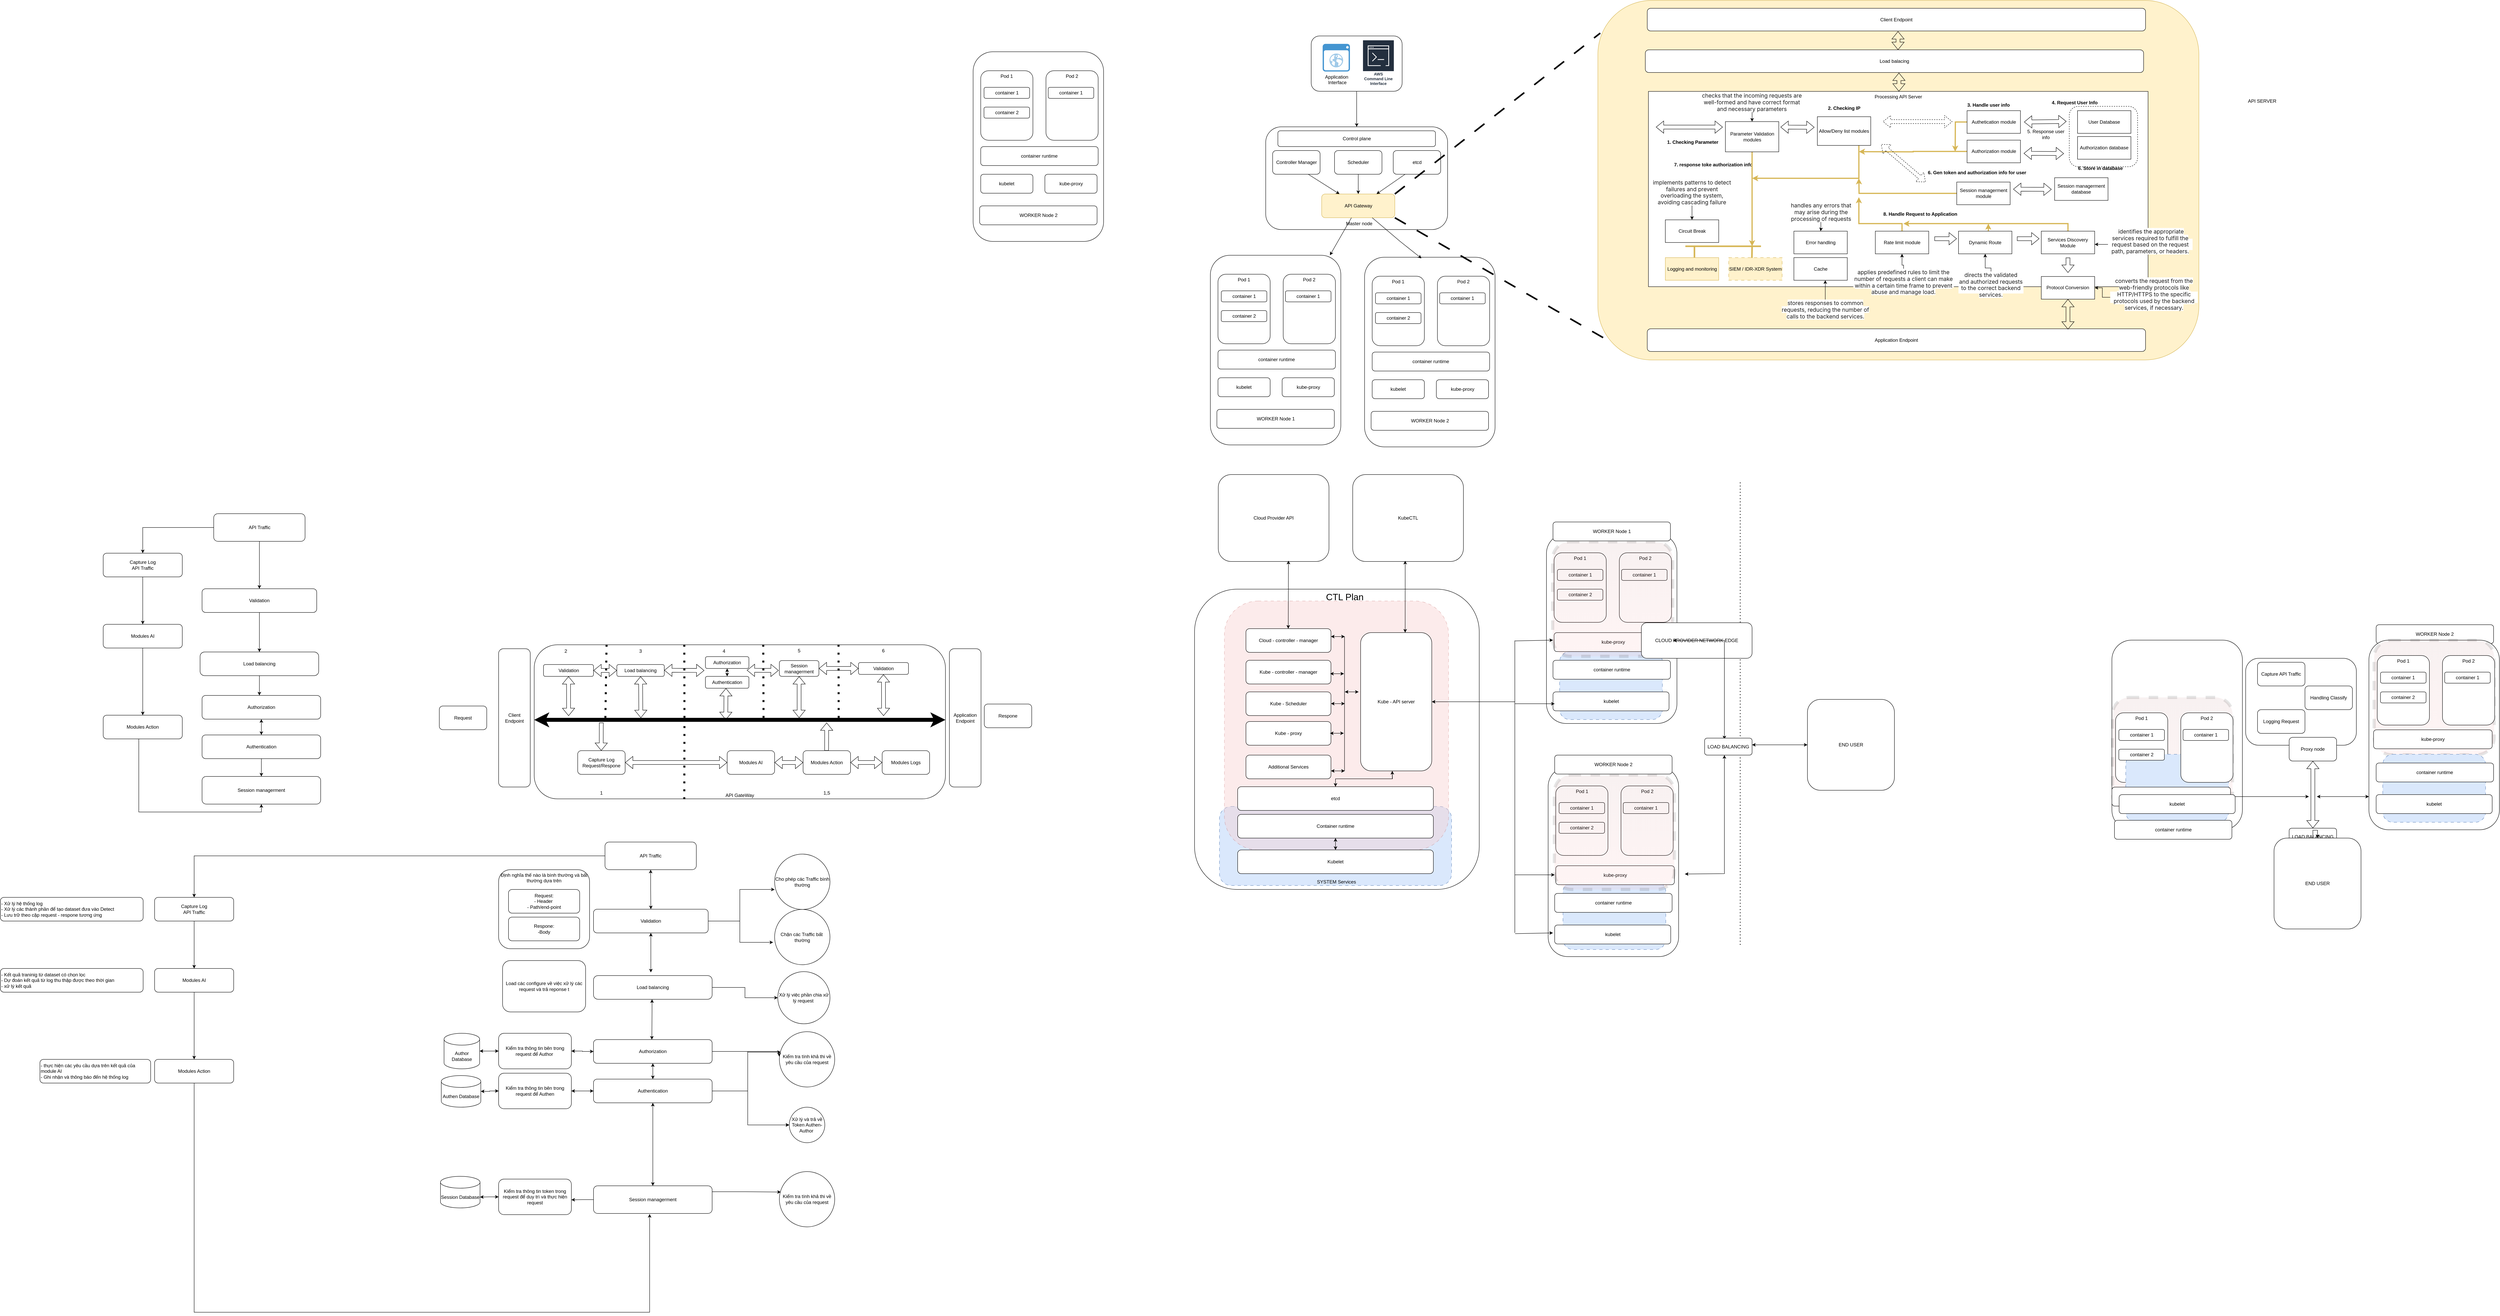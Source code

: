 <mxfile version="24.2.1" type="github">
  <diagram name="Page-1" id="UMn9NgwjwvaUy-2SpcIn">
    <mxGraphModel dx="4931" dy="2123" grid="1" gridSize="10" guides="1" tooltips="1" connect="1" arrows="1" fold="1" page="1" pageScale="1" pageWidth="827" pageHeight="1169" math="0" shadow="0">
      <root>
        <mxCell id="0" />
        <mxCell id="1" parent="0" />
        <mxCell id="y-TX2a_j0supAGSEBNOk-58" value="" style="rounded=1;whiteSpace=wrap;html=1;" parent="1" vertex="1">
          <mxGeometry x="2558.25" y="1535" width="280" height="220" as="geometry" />
        </mxCell>
        <mxCell id="pE7JUmBPL3v0cMtBO8co-5" value="" style="group" parent="1" vertex="1" connectable="0">
          <mxGeometry x="80" y="230" width="460" height="220" as="geometry" />
        </mxCell>
        <mxCell id="pE7JUmBPL3v0cMtBO8co-2" value="" style="rounded=1;whiteSpace=wrap;html=1;" parent="pE7JUmBPL3v0cMtBO8co-5" vertex="1">
          <mxGeometry y="-40" width="460" height="260" as="geometry" />
        </mxCell>
        <mxCell id="pE7JUmBPL3v0cMtBO8co-3" value="Master node" style="text;html=1;strokeColor=none;fillColor=none;align=center;verticalAlign=middle;whiteSpace=wrap;rounded=0;" parent="pE7JUmBPL3v0cMtBO8co-5" vertex="1">
          <mxGeometry x="174" y="190" width="125" height="30" as="geometry" />
        </mxCell>
        <mxCell id="pE7JUmBPL3v0cMtBO8co-8" value="Controller Manager" style="rounded=1;whiteSpace=wrap;html=1;" parent="pE7JUmBPL3v0cMtBO8co-5" vertex="1">
          <mxGeometry x="17.5" y="20" width="120" height="60" as="geometry" />
        </mxCell>
        <mxCell id="pE7JUmBPL3v0cMtBO8co-9" value="Scheduler" style="rounded=1;whiteSpace=wrap;html=1;" parent="pE7JUmBPL3v0cMtBO8co-5" vertex="1">
          <mxGeometry x="174" y="20" width="120" height="60" as="geometry" />
        </mxCell>
        <mxCell id="pE7JUmBPL3v0cMtBO8co-10" value="etcd" style="rounded=1;whiteSpace=wrap;html=1;" parent="pE7JUmBPL3v0cMtBO8co-5" vertex="1">
          <mxGeometry x="322.5" y="20" width="120" height="60" as="geometry" />
        </mxCell>
        <mxCell id="pE7JUmBPL3v0cMtBO8co-11" value="API Gateway" style="rounded=1;whiteSpace=wrap;html=1;fillColor=#fff2cc;strokeColor=#d6b656;" parent="pE7JUmBPL3v0cMtBO8co-5" vertex="1">
          <mxGeometry x="141.5" y="130" width="185" height="60" as="geometry" />
        </mxCell>
        <mxCell id="pE7JUmBPL3v0cMtBO8co-36" value="" style="endArrow=classic;html=1;rounded=0;exitX=0.75;exitY=1;exitDx=0;exitDy=0;" parent="pE7JUmBPL3v0cMtBO8co-5" source="pE7JUmBPL3v0cMtBO8co-8" target="pE7JUmBPL3v0cMtBO8co-11" edge="1">
          <mxGeometry width="50" height="50" relative="1" as="geometry">
            <mxPoint x="160" y="560" as="sourcePoint" />
            <mxPoint x="210" y="510" as="targetPoint" />
          </mxGeometry>
        </mxCell>
        <mxCell id="pE7JUmBPL3v0cMtBO8co-37" value="" style="endArrow=classic;html=1;rounded=0;exitX=0.5;exitY=1;exitDx=0;exitDy=0;" parent="pE7JUmBPL3v0cMtBO8co-5" source="pE7JUmBPL3v0cMtBO8co-9" target="pE7JUmBPL3v0cMtBO8co-11" edge="1">
          <mxGeometry width="50" height="50" relative="1" as="geometry">
            <mxPoint x="118" y="90" as="sourcePoint" />
            <mxPoint x="197" y="140" as="targetPoint" />
          </mxGeometry>
        </mxCell>
        <mxCell id="pE7JUmBPL3v0cMtBO8co-38" value="" style="endArrow=classic;html=1;rounded=0;exitX=0.25;exitY=1;exitDx=0;exitDy=0;entryX=0.75;entryY=0;entryDx=0;entryDy=0;" parent="pE7JUmBPL3v0cMtBO8co-5" source="pE7JUmBPL3v0cMtBO8co-10" target="pE7JUmBPL3v0cMtBO8co-11" edge="1">
          <mxGeometry width="50" height="50" relative="1" as="geometry">
            <mxPoint x="128" y="100" as="sourcePoint" />
            <mxPoint x="207" y="150" as="targetPoint" />
          </mxGeometry>
        </mxCell>
        <mxCell id="pE7JUmBPL3v0cMtBO8co-20" value="" style="group" parent="1" vertex="1" connectable="0">
          <mxGeometry x="-60" y="515" width="330" height="480" as="geometry" />
        </mxCell>
        <mxCell id="pE7JUmBPL3v0cMtBO8co-12" value="" style="rounded=1;whiteSpace=wrap;html=1;" parent="pE7JUmBPL3v0cMtBO8co-20" vertex="1">
          <mxGeometry width="330" height="480.0" as="geometry" />
        </mxCell>
        <mxCell id="pE7JUmBPL3v0cMtBO8co-13" value="Pod 1" style="rounded=1;whiteSpace=wrap;html=1;verticalAlign=top;" parent="pE7JUmBPL3v0cMtBO8co-20" vertex="1">
          <mxGeometry x="19.25" y="48" width="132" height="176.0" as="geometry" />
        </mxCell>
        <mxCell id="pE7JUmBPL3v0cMtBO8co-14" value="Pod 2" style="rounded=1;whiteSpace=wrap;html=1;verticalAlign=top;" parent="pE7JUmBPL3v0cMtBO8co-20" vertex="1">
          <mxGeometry x="184.25" y="48" width="132" height="176.0" as="geometry" />
        </mxCell>
        <mxCell id="pE7JUmBPL3v0cMtBO8co-15" value="container runtime" style="rounded=1;whiteSpace=wrap;html=1;" parent="pE7JUmBPL3v0cMtBO8co-20" vertex="1">
          <mxGeometry x="19.25" y="240.0" width="297" height="48" as="geometry" />
        </mxCell>
        <mxCell id="pE7JUmBPL3v0cMtBO8co-16" value="WORKER Node 1" style="rounded=1;whiteSpace=wrap;html=1;" parent="pE7JUmBPL3v0cMtBO8co-20" vertex="1">
          <mxGeometry x="16.5" y="390.0" width="297" height="48" as="geometry" />
        </mxCell>
        <mxCell id="pE7JUmBPL3v0cMtBO8co-17" value="kube-proxy" style="rounded=1;whiteSpace=wrap;html=1;" parent="pE7JUmBPL3v0cMtBO8co-20" vertex="1">
          <mxGeometry x="181.5" y="310" width="132" height="48" as="geometry" />
        </mxCell>
        <mxCell id="pE7JUmBPL3v0cMtBO8co-18" value="kubelet" style="rounded=1;whiteSpace=wrap;html=1;" parent="pE7JUmBPL3v0cMtBO8co-20" vertex="1">
          <mxGeometry x="19.25" y="310" width="132" height="48" as="geometry" />
        </mxCell>
        <mxCell id="pE7JUmBPL3v0cMtBO8co-19" value="container 1" style="rounded=1;whiteSpace=wrap;html=1;" parent="pE7JUmBPL3v0cMtBO8co-20" vertex="1">
          <mxGeometry x="27.62" y="90" width="115.25" height="28" as="geometry" />
        </mxCell>
        <mxCell id="pE7JUmBPL3v0cMtBO8co-21" value="container 2" style="rounded=1;whiteSpace=wrap;html=1;" parent="pE7JUmBPL3v0cMtBO8co-20" vertex="1">
          <mxGeometry x="27.5" y="140" width="115.25" height="28" as="geometry" />
        </mxCell>
        <mxCell id="pE7JUmBPL3v0cMtBO8co-22" value="container 1" style="rounded=1;whiteSpace=wrap;html=1;" parent="pE7JUmBPL3v0cMtBO8co-20" vertex="1">
          <mxGeometry x="189.88" y="90" width="115.25" height="28" as="geometry" />
        </mxCell>
        <mxCell id="pE7JUmBPL3v0cMtBO8co-23" value="" style="group" parent="1" vertex="1" connectable="0">
          <mxGeometry x="330" y="520" width="330" height="480" as="geometry" />
        </mxCell>
        <mxCell id="pE7JUmBPL3v0cMtBO8co-24" value="" style="rounded=1;whiteSpace=wrap;html=1;" parent="pE7JUmBPL3v0cMtBO8co-23" vertex="1">
          <mxGeometry width="330" height="480.0" as="geometry" />
        </mxCell>
        <mxCell id="pE7JUmBPL3v0cMtBO8co-25" value="Pod 1" style="rounded=1;whiteSpace=wrap;html=1;verticalAlign=top;" parent="pE7JUmBPL3v0cMtBO8co-23" vertex="1">
          <mxGeometry x="19.25" y="48" width="132" height="176.0" as="geometry" />
        </mxCell>
        <mxCell id="pE7JUmBPL3v0cMtBO8co-26" value="Pod 2" style="rounded=1;whiteSpace=wrap;html=1;verticalAlign=top;" parent="pE7JUmBPL3v0cMtBO8co-23" vertex="1">
          <mxGeometry x="184.25" y="48" width="132" height="176.0" as="geometry" />
        </mxCell>
        <mxCell id="pE7JUmBPL3v0cMtBO8co-27" value="container runtime" style="rounded=1;whiteSpace=wrap;html=1;" parent="pE7JUmBPL3v0cMtBO8co-23" vertex="1">
          <mxGeometry x="19.25" y="240.0" width="297" height="48" as="geometry" />
        </mxCell>
        <mxCell id="pE7JUmBPL3v0cMtBO8co-28" value="WORKER Node 2" style="rounded=1;whiteSpace=wrap;html=1;" parent="pE7JUmBPL3v0cMtBO8co-23" vertex="1">
          <mxGeometry x="16.5" y="390.0" width="297" height="48" as="geometry" />
        </mxCell>
        <mxCell id="pE7JUmBPL3v0cMtBO8co-29" value="kube-proxy" style="rounded=1;whiteSpace=wrap;html=1;" parent="pE7JUmBPL3v0cMtBO8co-23" vertex="1">
          <mxGeometry x="181.5" y="310" width="132" height="48" as="geometry" />
        </mxCell>
        <mxCell id="pE7JUmBPL3v0cMtBO8co-30" value="kubelet" style="rounded=1;whiteSpace=wrap;html=1;" parent="pE7JUmBPL3v0cMtBO8co-23" vertex="1">
          <mxGeometry x="19.25" y="310" width="132" height="48" as="geometry" />
        </mxCell>
        <mxCell id="pE7JUmBPL3v0cMtBO8co-31" value="container 1" style="rounded=1;whiteSpace=wrap;html=1;" parent="pE7JUmBPL3v0cMtBO8co-23" vertex="1">
          <mxGeometry x="27.62" y="90" width="115.25" height="28" as="geometry" />
        </mxCell>
        <mxCell id="pE7JUmBPL3v0cMtBO8co-32" value="container 2" style="rounded=1;whiteSpace=wrap;html=1;" parent="pE7JUmBPL3v0cMtBO8co-23" vertex="1">
          <mxGeometry x="27.5" y="140" width="115.25" height="28" as="geometry" />
        </mxCell>
        <mxCell id="pE7JUmBPL3v0cMtBO8co-33" value="container 1" style="rounded=1;whiteSpace=wrap;html=1;" parent="pE7JUmBPL3v0cMtBO8co-23" vertex="1">
          <mxGeometry x="189.88" y="90" width="115.25" height="28" as="geometry" />
        </mxCell>
        <mxCell id="pE7JUmBPL3v0cMtBO8co-35" value="Control plane" style="rounded=1;whiteSpace=wrap;html=1;" parent="1" vertex="1">
          <mxGeometry x="110.75" y="200" width="398.5" height="40" as="geometry" />
        </mxCell>
        <mxCell id="pE7JUmBPL3v0cMtBO8co-39" value="" style="endArrow=classic;html=1;rounded=0;entryX=0.436;entryY=0.006;entryDx=0;entryDy=0;entryPerimeter=0;" parent="1" source="pE7JUmBPL3v0cMtBO8co-11" target="pE7JUmBPL3v0cMtBO8co-24" edge="1">
          <mxGeometry width="50" height="50" relative="1" as="geometry">
            <mxPoint x="443" y="320" as="sourcePoint" />
            <mxPoint x="370" y="370" as="targetPoint" />
            <Array as="points">
              <mxPoint x="420" y="480" />
            </Array>
          </mxGeometry>
        </mxCell>
        <mxCell id="pE7JUmBPL3v0cMtBO8co-41" value="" style="endArrow=classic;html=1;rounded=0;" parent="1" source="pE7JUmBPL3v0cMtBO8co-11" target="pE7JUmBPL3v0cMtBO8co-12" edge="1">
          <mxGeometry width="50" height="50" relative="1" as="geometry">
            <mxPoint x="224" y="480" as="sourcePoint" />
            <mxPoint x="349" y="583" as="targetPoint" />
            <Array as="points" />
          </mxGeometry>
        </mxCell>
        <mxCell id="pE7JUmBPL3v0cMtBO8co-42" value="" style="group" parent="1" vertex="1" connectable="0">
          <mxGeometry x="195" y="-40" width="230" height="140" as="geometry" />
        </mxCell>
        <mxCell id="pE7JUmBPL3v0cMtBO8co-1" value="" style="rounded=1;whiteSpace=wrap;html=1;" parent="pE7JUmBPL3v0cMtBO8co-42" vertex="1">
          <mxGeometry width="230" height="140" as="geometry" />
        </mxCell>
        <mxCell id="pE7JUmBPL3v0cMtBO8co-6" value="Application&lt;br&gt;&amp;nbsp;Interface" style="shadow=0;dashed=0;html=1;strokeColor=none;fillColor=#4495D1;labelPosition=center;verticalLabelPosition=bottom;verticalAlign=top;align=center;outlineConnect=0;shape=mxgraph.veeam.2d.web_ui;" parent="pE7JUmBPL3v0cMtBO8co-42" vertex="1">
          <mxGeometry x="29" y="20" width="69" height="70" as="geometry" />
        </mxCell>
        <mxCell id="pE7JUmBPL3v0cMtBO8co-7" value="AWS&#xa;Command Line Interface" style="sketch=0;outlineConnect=0;fontColor=#232F3E;gradientColor=none;strokeColor=#ffffff;fillColor=#232F3E;dashed=0;verticalLabelPosition=middle;verticalAlign=bottom;align=center;html=1;whiteSpace=wrap;fontSize=10;fontStyle=1;spacing=3;shape=mxgraph.aws4.productIcon;prIcon=mxgraph.aws4.command_line_interface;" parent="pE7JUmBPL3v0cMtBO8co-42" vertex="1">
          <mxGeometry x="130" y="10" width="80" height="120" as="geometry" />
        </mxCell>
        <mxCell id="pE7JUmBPL3v0cMtBO8co-43" style="edgeStyle=orthogonalEdgeStyle;rounded=0;orthogonalLoop=1;jettySize=auto;html=1;entryX=0.5;entryY=0;entryDx=0;entryDy=0;" parent="1" source="pE7JUmBPL3v0cMtBO8co-1" target="pE7JUmBPL3v0cMtBO8co-2" edge="1">
          <mxGeometry relative="1" as="geometry" />
        </mxCell>
        <mxCell id="pE7JUmBPL3v0cMtBO8co-45" value="" style="endArrow=none;html=1;rounded=0;entryX=0.004;entryY=0.091;entryDx=0;entryDy=0;entryPerimeter=0;exitX=1;exitY=0;exitDx=0;exitDy=0;dashed=1;dashPattern=8 8;strokeWidth=4;" parent="1" source="pE7JUmBPL3v0cMtBO8co-11" target="pE7JUmBPL3v0cMtBO8co-44" edge="1">
          <mxGeometry width="50" height="50" relative="1" as="geometry">
            <mxPoint x="880" y="860" as="sourcePoint" />
            <mxPoint x="930" y="810" as="targetPoint" />
          </mxGeometry>
        </mxCell>
        <mxCell id="pE7JUmBPL3v0cMtBO8co-46" value="" style="endArrow=none;html=1;rounded=0;entryX=0.014;entryY=0.943;entryDx=0;entryDy=0;entryPerimeter=0;exitX=1;exitY=1;exitDx=0;exitDy=0;dashed=1;dashPattern=8 8;strokeWidth=4;" parent="1" source="pE7JUmBPL3v0cMtBO8co-11" target="pE7JUmBPL3v0cMtBO8co-44" edge="1">
          <mxGeometry width="50" height="50" relative="1" as="geometry">
            <mxPoint x="417" y="370" as="sourcePoint" />
            <mxPoint x="721.92" y="673.6" as="targetPoint" />
          </mxGeometry>
        </mxCell>
        <mxCell id="pE7JUmBPL3v0cMtBO8co-47" value="API SERVER" style="text;html=1;strokeColor=none;fillColor=none;align=center;verticalAlign=middle;whiteSpace=wrap;rounded=0;" parent="1" vertex="1">
          <mxGeometry x="2500" y="110" width="200" height="30" as="geometry" />
        </mxCell>
        <mxCell id="pE7JUmBPL3v0cMtBO8co-44" value="" style="rounded=1;whiteSpace=wrap;html=1;fillColor=#fff2cc;strokeColor=#d6b656;" parent="1" vertex="1">
          <mxGeometry x="920" y="-130" width="1520" height="910" as="geometry" />
        </mxCell>
        <mxCell id="pE7JUmBPL3v0cMtBO8co-49" value="" style="group" parent="1" vertex="1" connectable="0">
          <mxGeometry x="1040" y="-110" width="1710" height="868.5" as="geometry" />
        </mxCell>
        <mxCell id="pE7JUmBPL3v0cMtBO8co-50" value="" style="group" parent="pE7JUmBPL3v0cMtBO8co-49" vertex="1" connectable="0">
          <mxGeometry width="1710.0" height="868.5" as="geometry" />
        </mxCell>
        <mxCell id="pE7JUmBPL3v0cMtBO8co-51" value="Processing API Server" style="rounded=0;whiteSpace=wrap;html=1;movable=1;resizable=1;rotatable=1;deletable=1;editable=1;locked=0;connectable=1;verticalAlign=top;" parent="pE7JUmBPL3v0cMtBO8co-50" vertex="1">
          <mxGeometry x="7.876" y="210.314" width="1263.568" height="494.237" as="geometry" />
        </mxCell>
        <mxCell id="pE7JUmBPL3v0cMtBO8co-52" value="6. Gen token and authorization info for user" style="text;html=1;strokeColor=none;fillColor=none;align=center;verticalAlign=middle;whiteSpace=wrap;rounded=0;fontStyle=1" parent="pE7JUmBPL3v0cMtBO8co-50" vertex="1">
          <mxGeometry x="707.115" y="401.508" width="264.415" height="28.679" as="geometry" />
        </mxCell>
        <mxCell id="pE7JUmBPL3v0cMtBO8co-53" style="edgeStyle=orthogonalEdgeStyle;rounded=0;orthogonalLoop=1;jettySize=auto;html=1;fillColor=#fff2cc;strokeColor=#d6b656;strokeWidth=3;" parent="pE7JUmBPL3v0cMtBO8co-50" source="pE7JUmBPL3v0cMtBO8co-54" edge="1">
          <mxGeometry relative="1" as="geometry">
            <mxPoint x="783.649" y="362.791" as="targetPoint" />
          </mxGeometry>
        </mxCell>
        <mxCell id="pE7JUmBPL3v0cMtBO8co-54" value="Authetication module" style="rounded=0;whiteSpace=wrap;html=1;" parent="pE7JUmBPL3v0cMtBO8co-50" vertex="1">
          <mxGeometry x="813.691" y="259.068" width="135.021" height="57.358" as="geometry" />
        </mxCell>
        <mxCell id="pE7JUmBPL3v0cMtBO8co-55" value="User Database" style="rounded=0;whiteSpace=wrap;html=1;" parent="pE7JUmBPL3v0cMtBO8co-50" vertex="1">
          <mxGeometry x="1093.071" y="259.068" width="135.021" height="57.358" as="geometry" />
        </mxCell>
        <mxCell id="pE7JUmBPL3v0cMtBO8co-56" style="edgeStyle=orthogonalEdgeStyle;rounded=0;orthogonalLoop=1;jettySize=auto;html=1;fillColor=#fff2cc;strokeColor=#d6b656;strokeWidth=3;" parent="pE7JUmBPL3v0cMtBO8co-50" source="pE7JUmBPL3v0cMtBO8co-57" edge="1">
          <mxGeometry relative="1" as="geometry">
            <mxPoint x="540.083" y="362.791" as="targetPoint" />
          </mxGeometry>
        </mxCell>
        <mxCell id="pE7JUmBPL3v0cMtBO8co-57" value="Authorization module" style="rounded=0;whiteSpace=wrap;html=1;" parent="pE7JUmBPL3v0cMtBO8co-50" vertex="1">
          <mxGeometry x="813.691" y="333.634" width="135.021" height="57.358" as="geometry" />
        </mxCell>
        <mxCell id="pE7JUmBPL3v0cMtBO8co-58" value="3. Handle user info" style="text;html=1;strokeColor=none;fillColor=none;align=center;verticalAlign=middle;whiteSpace=wrap;rounded=0;fontStyle=1" parent="pE7JUmBPL3v0cMtBO8co-50" vertex="1">
          <mxGeometry x="792.065" y="230.389" width="151.898" height="28.679" as="geometry" />
        </mxCell>
        <mxCell id="pE7JUmBPL3v0cMtBO8co-59" value="" style="shape=flexArrow;endArrow=classic;html=1;rounded=0;startArrow=block;" parent="pE7JUmBPL3v0cMtBO8co-50" edge="1">
          <mxGeometry width="50" height="50" relative="1" as="geometry">
            <mxPoint x="1058.416" y="367.571" as="sourcePoint" />
            <mxPoint x="957.15" y="367.093" as="targetPoint" />
          </mxGeometry>
        </mxCell>
        <mxCell id="pE7JUmBPL3v0cMtBO8co-60" value="6. Store in database" style="text;html=1;strokeColor=none;fillColor=none;align=center;verticalAlign=middle;whiteSpace=wrap;rounded=0;fontStyle=1" parent="pE7JUmBPL3v0cMtBO8co-50" vertex="1">
          <mxGeometry x="1074.54" y="390.992" width="151.898" height="28.679" as="geometry" />
        </mxCell>
        <mxCell id="pE7JUmBPL3v0cMtBO8co-61" value="5. Response user info" style="text;html=1;strokeColor=none;fillColor=none;align=center;verticalAlign=middle;whiteSpace=wrap;rounded=0;" parent="pE7JUmBPL3v0cMtBO8co-50" vertex="1">
          <mxGeometry x="954.056" y="304.955" width="118.143" height="28.679" as="geometry" />
        </mxCell>
        <mxCell id="pE7JUmBPL3v0cMtBO8co-62" value="7. response toke authorization info&amp;nbsp;&amp;nbsp;" style="text;html=1;strokeColor=none;fillColor=none;align=center;verticalAlign=middle;whiteSpace=wrap;rounded=0;fontStyle=1" parent="pE7JUmBPL3v0cMtBO8co-50" vertex="1">
          <mxGeometry x="4.894" y="381.911" width="341.265" height="28.679" as="geometry" />
        </mxCell>
        <mxCell id="pE7JUmBPL3v0cMtBO8co-63" value="" style="shape=flexArrow;endArrow=classic;html=1;rounded=0;startArrow=block;" parent="pE7JUmBPL3v0cMtBO8co-50" edge="1">
          <mxGeometry width="50" height="50" relative="1" as="geometry">
            <mxPoint x="27.004" y="300.653" as="sourcePoint" />
            <mxPoint x="195.78" y="300.653" as="targetPoint" />
          </mxGeometry>
        </mxCell>
        <mxCell id="pE7JUmBPL3v0cMtBO8co-64" style="edgeStyle=orthogonalEdgeStyle;rounded=0;orthogonalLoop=1;jettySize=auto;html=1;fillColor=#fff2cc;strokeColor=#d6b656;strokeWidth=3;" parent="pE7JUmBPL3v0cMtBO8co-50" source="pE7JUmBPL3v0cMtBO8co-65" edge="1">
          <mxGeometry relative="1" as="geometry">
            <mxPoint x="540.083" y="430.187" as="targetPoint" />
          </mxGeometry>
        </mxCell>
        <mxCell id="pE7JUmBPL3v0cMtBO8co-65" value="Session managerment module" style="rounded=0;whiteSpace=wrap;html=1;" parent="pE7JUmBPL3v0cMtBO8co-50" vertex="1">
          <mxGeometry x="787.621" y="439.747" width="135.021" height="57.358" as="geometry" />
        </mxCell>
        <mxCell id="pE7JUmBPL3v0cMtBO8co-66" value="Session managerment database" style="rounded=0;whiteSpace=wrap;html=1;" parent="pE7JUmBPL3v0cMtBO8co-50" vertex="1">
          <mxGeometry x="1035.159" y="428.753" width="135.021" height="57.358" as="geometry" />
        </mxCell>
        <mxCell id="pE7JUmBPL3v0cMtBO8co-67" value="" style="shape=flexArrow;endArrow=classic;html=1;rounded=0;startArrow=block;" parent="pE7JUmBPL3v0cMtBO8co-50" edge="1">
          <mxGeometry width="50" height="50" relative="1" as="geometry">
            <mxPoint x="958.05" y="287.747" as="sourcePoint" />
            <mxPoint x="1064.942" y="286.313" as="targetPoint" />
          </mxGeometry>
        </mxCell>
        <mxCell id="pE7JUmBPL3v0cMtBO8co-68" value="" style="shape=flexArrow;endArrow=classic;html=1;rounded=0;startArrow=block;" parent="pE7JUmBPL3v0cMtBO8co-50" edge="1">
          <mxGeometry width="50" height="50" relative="1" as="geometry">
            <mxPoint x="930.517" y="457.738" as="sourcePoint" />
            <mxPoint x="1027.282" y="458.216" as="targetPoint" />
          </mxGeometry>
        </mxCell>
        <mxCell id="pE7JUmBPL3v0cMtBO8co-69" value="Authorization database" style="rounded=0;whiteSpace=wrap;html=1;" parent="pE7JUmBPL3v0cMtBO8co-50" vertex="1">
          <mxGeometry x="1093.071" y="324.552" width="135.021" height="57.358" as="geometry" />
        </mxCell>
        <mxCell id="pE7JUmBPL3v0cMtBO8co-70" style="edgeStyle=orthogonalEdgeStyle;rounded=0;orthogonalLoop=1;jettySize=auto;html=1;fillColor=#fff2cc;strokeColor=#d6b656;strokeWidth=3;" parent="pE7JUmBPL3v0cMtBO8co-50" source="pE7JUmBPL3v0cMtBO8co-71" edge="1">
          <mxGeometry relative="1" as="geometry">
            <mxPoint x="270.041" y="602.262" as="targetPoint" />
          </mxGeometry>
        </mxCell>
        <mxCell id="pE7JUmBPL3v0cMtBO8co-71" value="Parameter Validation modules" style="rounded=0;whiteSpace=wrap;html=1;" parent="pE7JUmBPL3v0cMtBO8co-50" vertex="1">
          <mxGeometry x="202.531" y="286.791" width="135.021" height="76.478" as="geometry" />
        </mxCell>
        <mxCell id="pE7JUmBPL3v0cMtBO8co-72" style="edgeStyle=orthogonalEdgeStyle;rounded=0;orthogonalLoop=1;jettySize=auto;html=1;fillColor=#fff2cc;strokeColor=#d6b656;strokeWidth=3;" parent="pE7JUmBPL3v0cMtBO8co-50" source="pE7JUmBPL3v0cMtBO8co-73" edge="1">
          <mxGeometry relative="1" as="geometry">
            <mxPoint x="270.041" y="430.187" as="targetPoint" />
            <Array as="points">
              <mxPoint x="540.083" y="430.187" />
            </Array>
          </mxGeometry>
        </mxCell>
        <mxCell id="pE7JUmBPL3v0cMtBO8co-73" value="Allow/Deny list modules" style="rounded=0;whiteSpace=wrap;html=1;" parent="pE7JUmBPL3v0cMtBO8co-50" vertex="1">
          <mxGeometry x="435.104" y="274.364" width="135.021" height="72.654" as="geometry" />
        </mxCell>
        <mxCell id="pE7JUmBPL3v0cMtBO8co-74" value="" style="shape=flexArrow;endArrow=classic;html=1;rounded=0;startArrow=block;" parent="pE7JUmBPL3v0cMtBO8co-50" edge="1">
          <mxGeometry width="50" height="50" relative="1" as="geometry">
            <mxPoint x="342.052" y="300.653" as="sourcePoint" />
            <mxPoint x="427.565" y="301.131" as="targetPoint" />
          </mxGeometry>
        </mxCell>
        <mxCell id="pE7JUmBPL3v0cMtBO8co-75" value="" style="rounded=1;whiteSpace=wrap;html=1;fillColor=none;dashed=1;" parent="pE7JUmBPL3v0cMtBO8co-50" vertex="1">
          <mxGeometry x="1072.199" y="248.075" width="172.77" height="152.955" as="geometry" />
        </mxCell>
        <mxCell id="pE7JUmBPL3v0cMtBO8co-76" style="edgeStyle=orthogonalEdgeStyle;rounded=0;orthogonalLoop=1;jettySize=auto;html=1;fillColor=#fff2cc;strokeColor=#d6b656;strokeWidth=3;" parent="pE7JUmBPL3v0cMtBO8co-50" source="pE7JUmBPL3v0cMtBO8co-77" edge="1">
          <mxGeometry relative="1" as="geometry">
            <mxPoint x="540.083" y="477.986" as="targetPoint" />
            <Array as="points">
              <mxPoint x="649.224" y="544.904" />
            </Array>
          </mxGeometry>
        </mxCell>
        <mxCell id="pE7JUmBPL3v0cMtBO8co-77" value="Rate limit module" style="rounded=0;whiteSpace=wrap;html=1;" parent="pE7JUmBPL3v0cMtBO8co-50" vertex="1">
          <mxGeometry x="581.714" y="564.023" width="135.021" height="57.358" as="geometry" />
        </mxCell>
        <mxCell id="pE7JUmBPL3v0cMtBO8co-78" style="edgeStyle=orthogonalEdgeStyle;rounded=0;orthogonalLoop=1;jettySize=auto;html=1;fillColor=#fff2cc;strokeColor=#d6b656;strokeWidth=3;" parent="pE7JUmBPL3v0cMtBO8co-50" source="pE7JUmBPL3v0cMtBO8co-79" edge="1">
          <mxGeometry relative="1" as="geometry">
            <mxPoint x="867.508" y="544.904" as="targetPoint" />
            <Array as="points">
              <mxPoint x="867.508" y="554.463" />
              <mxPoint x="867.508" y="554.463" />
            </Array>
          </mxGeometry>
        </mxCell>
        <mxCell id="pE7JUmBPL3v0cMtBO8co-79" value="Dynamic Route" style="rounded=0;whiteSpace=wrap;html=1;" parent="pE7JUmBPL3v0cMtBO8co-50" vertex="1">
          <mxGeometry x="792.065" y="564.023" width="135.021" height="57.358" as="geometry" />
        </mxCell>
        <mxCell id="pE7JUmBPL3v0cMtBO8co-80" value="Protocol Conversion" style="rounded=0;whiteSpace=wrap;html=1;" parent="pE7JUmBPL3v0cMtBO8co-50" vertex="1">
          <mxGeometry x="1001.403" y="678.74" width="135.021" height="57.358" as="geometry" />
        </mxCell>
        <mxCell id="pE7JUmBPL3v0cMtBO8co-81" style="edgeStyle=orthogonalEdgeStyle;rounded=0;orthogonalLoop=1;jettySize=auto;html=1;fillColor=#fff2cc;strokeColor=#d6b656;strokeWidth=3;" parent="pE7JUmBPL3v0cMtBO8co-50" source="pE7JUmBPL3v0cMtBO8co-82" edge="1">
          <mxGeometry relative="1" as="geometry">
            <mxPoint x="652.6" y="544.904" as="targetPoint" />
            <Array as="points">
              <mxPoint x="1068.914" y="544.904" />
            </Array>
          </mxGeometry>
        </mxCell>
        <mxCell id="pE7JUmBPL3v0cMtBO8co-82" value="Services Discovery Module" style="rounded=0;whiteSpace=wrap;html=1;" parent="pE7JUmBPL3v0cMtBO8co-50" vertex="1">
          <mxGeometry x="1001.403" y="564.023" width="135.021" height="57.358" as="geometry" />
        </mxCell>
        <mxCell id="pE7JUmBPL3v0cMtBO8co-83" value="2. Checking IP" style="text;html=1;strokeColor=none;fillColor=none;align=center;verticalAlign=middle;whiteSpace=wrap;rounded=0;fontStyle=1" parent="pE7JUmBPL3v0cMtBO8co-50" vertex="1">
          <mxGeometry x="426.665" y="238.993" width="151.898" height="28.679" as="geometry" />
        </mxCell>
        <mxCell id="pE7JUmBPL3v0cMtBO8co-84" value="1. Checking Parameter" style="text;html=1;strokeColor=none;fillColor=none;align=center;verticalAlign=middle;whiteSpace=wrap;rounded=0;fontStyle=1" parent="pE7JUmBPL3v0cMtBO8co-50" vertex="1">
          <mxGeometry x="43.882" y="324.552" width="151.898" height="28.679" as="geometry" />
        </mxCell>
        <mxCell id="pE7JUmBPL3v0cMtBO8co-85" value="4. Request User Info" style="text;html=1;strokeColor=none;fillColor=none;align=center;verticalAlign=middle;whiteSpace=wrap;rounded=0;fontStyle=1" parent="pE7JUmBPL3v0cMtBO8co-50" vertex="1">
          <mxGeometry x="993.921" y="224.653" width="183.741" height="28.679" as="geometry" />
        </mxCell>
        <mxCell id="pE7JUmBPL3v0cMtBO8co-86" value="" style="shape=flexArrow;endArrow=classic;html=1;rounded=0;" parent="pE7JUmBPL3v0cMtBO8co-50" edge="1">
          <mxGeometry width="50" height="50" relative="1" as="geometry">
            <mxPoint x="731.362" y="583.143" as="sourcePoint" />
            <mxPoint x="787.621" y="583.143" as="targetPoint" />
          </mxGeometry>
        </mxCell>
        <mxCell id="pE7JUmBPL3v0cMtBO8co-87" value="" style="shape=flexArrow;endArrow=classic;html=1;rounded=0;" parent="pE7JUmBPL3v0cMtBO8co-50" edge="1">
          <mxGeometry width="50" height="50" relative="1" as="geometry">
            <mxPoint x="940.081" y="583.143" as="sourcePoint" />
            <mxPoint x="996.34" y="583.143" as="targetPoint" />
          </mxGeometry>
        </mxCell>
        <mxCell id="pE7JUmBPL3v0cMtBO8co-88" value="" style="shape=flexArrow;endArrow=classic;html=1;rounded=0;" parent="pE7JUmBPL3v0cMtBO8co-50" edge="1">
          <mxGeometry width="50" height="50" relative="1" as="geometry">
            <mxPoint x="1068.914" y="630.941" as="sourcePoint" />
            <mxPoint x="1068.914" y="669.18" as="targetPoint" />
          </mxGeometry>
        </mxCell>
        <mxCell id="pE7JUmBPL3v0cMtBO8co-89" value="Circuit Break" style="rounded=0;whiteSpace=wrap;html=1;" parent="pE7JUmBPL3v0cMtBO8co-50" vertex="1">
          <mxGeometry x="50.633" y="535.344" width="135.021" height="57.358" as="geometry" />
        </mxCell>
        <mxCell id="pE7JUmBPL3v0cMtBO8co-90" value="SIEM / IDR-XDR System" style="rounded=0;whiteSpace=wrap;html=1;dashed=1;dashPattern=8 8;fillColor=#fff2cc;strokeColor=#d6b656;" parent="pE7JUmBPL3v0cMtBO8co-50" vertex="1">
          <mxGeometry x="210.97" y="630.941" width="135.021" height="57.358" as="geometry" />
        </mxCell>
        <mxCell id="pE7JUmBPL3v0cMtBO8co-91" value="Cache" style="rounded=0;whiteSpace=wrap;html=1;" parent="pE7JUmBPL3v0cMtBO8co-50" vertex="1">
          <mxGeometry x="375.751" y="630.941" width="135.021" height="57.358" as="geometry" />
        </mxCell>
        <mxCell id="pE7JUmBPL3v0cMtBO8co-92" value="Logging and monitoring" style="rounded=0;whiteSpace=wrap;html=1;fillColor=#fff2cc;strokeColor=#d6b656;" parent="pE7JUmBPL3v0cMtBO8co-50" vertex="1">
          <mxGeometry x="50.633" y="630.941" width="135.021" height="57.358" as="geometry" />
        </mxCell>
        <mxCell id="pE7JUmBPL3v0cMtBO8co-93" value="Error handling" style="rounded=0;whiteSpace=wrap;html=1;" parent="pE7JUmBPL3v0cMtBO8co-50" vertex="1">
          <mxGeometry x="375.751" y="564.023" width="135.021" height="57.358" as="geometry" />
        </mxCell>
        <mxCell id="pE7JUmBPL3v0cMtBO8co-94" style="edgeStyle=orthogonalEdgeStyle;rounded=0;orthogonalLoop=1;jettySize=auto;html=1;" parent="pE7JUmBPL3v0cMtBO8co-50" source="pE7JUmBPL3v0cMtBO8co-95" target="pE7JUmBPL3v0cMtBO8co-77" edge="1">
          <mxGeometry relative="1" as="geometry" />
        </mxCell>
        <mxCell id="pE7JUmBPL3v0cMtBO8co-95" value="&lt;span style=&quot;color: rgba(0, 0, 0, 0.9); font-family: -apple-system, system-ui, BlinkMacSystemFont, &amp;quot;Segoe UI&amp;quot;, Roboto, &amp;quot;Helvetica Neue&amp;quot;, &amp;quot;Fira Sans&amp;quot;, Ubuntu, Oxygen, &amp;quot;Oxygen Sans&amp;quot;, Cantarell, &amp;quot;Droid Sans&amp;quot;, &amp;quot;Apple Color Emoji&amp;quot;, &amp;quot;Segoe UI Emoji&amp;quot;, &amp;quot;Segoe UI Emoji&amp;quot;, &amp;quot;Segoe UI Symbol&amp;quot;, &amp;quot;Lucida Grande&amp;quot;, Helvetica, Arial, sans-serif; font-size: 14px; font-style: normal; font-variant-ligatures: normal; font-variant-caps: normal; font-weight: 400; letter-spacing: normal; orphans: 2; text-align: start; text-indent: 0px; text-transform: none; widows: 2; word-spacing: 0px; -webkit-text-stroke-width: 0px; background-color: rgb(255, 255, 255); text-decoration-thickness: initial; text-decoration-style: initial; text-decoration-color: initial; float: none; display: inline !important;&quot;&gt;applies predefined rules to limit the number of requests a client can make within a certain time frame to prevent abuse and manage load.&lt;/span&gt;" style="text;html=1;strokeColor=none;fillColor=default;align=center;verticalAlign=middle;whiteSpace=wrap;rounded=0;" parent="pE7JUmBPL3v0cMtBO8co-50" vertex="1">
          <mxGeometry x="526.018" y="678.74" width="254.345" height="28.679" as="geometry" />
        </mxCell>
        <mxCell id="pE7JUmBPL3v0cMtBO8co-96" value="" style="edgeStyle=orthogonalEdgeStyle;rounded=0;orthogonalLoop=1;jettySize=auto;html=1;" parent="pE7JUmBPL3v0cMtBO8co-50" source="pE7JUmBPL3v0cMtBO8co-97" target="pE7JUmBPL3v0cMtBO8co-79" edge="1">
          <mxGeometry relative="1" as="geometry" />
        </mxCell>
        <mxCell id="pE7JUmBPL3v0cMtBO8co-97" value="&#xa;&lt;span style=&quot;color: rgba(0, 0, 0, 0.9); font-family: -apple-system, system-ui, BlinkMacSystemFont, &amp;quot;Segoe UI&amp;quot;, Roboto, &amp;quot;Helvetica Neue&amp;quot;, &amp;quot;Fira Sans&amp;quot;, Ubuntu, Oxygen, &amp;quot;Oxygen Sans&amp;quot;, Cantarell, &amp;quot;Droid Sans&amp;quot;, &amp;quot;Apple Color Emoji&amp;quot;, &amp;quot;Segoe UI Emoji&amp;quot;, &amp;quot;Segoe UI Emoji&amp;quot;, &amp;quot;Segoe UI Symbol&amp;quot;, &amp;quot;Lucida Grande&amp;quot;, Helvetica, Arial, sans-serif; font-size: 14px; font-style: normal; font-variant-ligatures: normal; font-variant-caps: normal; font-weight: 400; letter-spacing: normal; orphans: 2; text-align: start; text-indent: 0px; text-transform: none; widows: 2; word-spacing: 0px; -webkit-text-stroke-width: 0px; background-color: rgb(255, 255, 255); text-decoration-thickness: initial; text-decoration-style: initial; text-decoration-color: initial; float: none; display: inline !important;&quot;&gt;directs the validated and authorized requests to the correct backend services.&lt;/span&gt;&lt;span style=&quot;box-sizing: inherit; margin: var(--artdeco-reset-base-margin-zero); padding: var(--artdeco-reset-base-padding-zero); border: var(--artdeco-reset-base-border-zero); font-size: 14px; vertical-align: var(--artdeco-reset-base-vertical-align-baseline); background-color: rgb(255, 255, 255); outline: var(--artdeco-reset-base-outline-zero); color: rgba(0, 0, 0, 0.9); font-family: -apple-system, system-ui, BlinkMacSystemFont, &amp;quot;Segoe UI&amp;quot;, Roboto, &amp;quot;Helvetica Neue&amp;quot;, &amp;quot;Fira Sans&amp;quot;, Ubuntu, Oxygen, &amp;quot;Oxygen Sans&amp;quot;, Cantarell, &amp;quot;Droid Sans&amp;quot;, &amp;quot;Apple Color Emoji&amp;quot;, &amp;quot;Segoe UI Emoji&amp;quot;, &amp;quot;Segoe UI Emoji&amp;quot;, &amp;quot;Segoe UI Symbol&amp;quot;, &amp;quot;Lucida Grande&amp;quot;, Helvetica, Arial, sans-serif; font-style: normal; font-variant-ligatures: normal; font-variant-caps: normal; font-weight: 400; letter-spacing: normal; orphans: 2; text-align: start; text-indent: 0px; text-transform: none; widows: 2; word-spacing: 0px; -webkit-text-stroke-width: 0px; text-decoration-thickness: initial; text-decoration-style: initial; text-decoration-color: initial; line-height: inherit !important;&quot; class=&quot;white-space-pre&quot;&gt; &lt;/span&gt;&#xa;&#xa;" style="text;html=1;strokeColor=none;fillColor=default;align=center;verticalAlign=middle;whiteSpace=wrap;rounded=0;" parent="pE7JUmBPL3v0cMtBO8co-50" vertex="1">
          <mxGeometry x="792.065" y="693.079" width="164.331" height="28.679" as="geometry" />
        </mxCell>
        <mxCell id="pE7JUmBPL3v0cMtBO8co-98" style="edgeStyle=orthogonalEdgeStyle;rounded=0;orthogonalLoop=1;jettySize=auto;html=1;" parent="pE7JUmBPL3v0cMtBO8co-50" source="pE7JUmBPL3v0cMtBO8co-121" edge="1">
          <mxGeometry relative="1" as="geometry">
            <mxPoint x="1136.424" y="597.482" as="targetPoint" />
          </mxGeometry>
        </mxCell>
        <mxCell id="pE7JUmBPL3v0cMtBO8co-99" style="edgeStyle=orthogonalEdgeStyle;rounded=0;orthogonalLoop=1;jettySize=auto;html=1;" parent="pE7JUmBPL3v0cMtBO8co-50" source="pE7JUmBPL3v0cMtBO8co-100" target="pE7JUmBPL3v0cMtBO8co-89" edge="1">
          <mxGeometry relative="1" as="geometry" />
        </mxCell>
        <mxCell id="pE7JUmBPL3v0cMtBO8co-100" value="&#xa;&lt;span style=&quot;color: rgba(0, 0, 0, 0.9); font-family: -apple-system, system-ui, BlinkMacSystemFont, &amp;quot;Segoe UI&amp;quot;, Roboto, &amp;quot;Helvetica Neue&amp;quot;, &amp;quot;Fira Sans&amp;quot;, Ubuntu, Oxygen, &amp;quot;Oxygen Sans&amp;quot;, Cantarell, &amp;quot;Droid Sans&amp;quot;, &amp;quot;Apple Color Emoji&amp;quot;, &amp;quot;Segoe UI Emoji&amp;quot;, &amp;quot;Segoe UI Emoji&amp;quot;, &amp;quot;Segoe UI Symbol&amp;quot;, &amp;quot;Lucida Grande&amp;quot;, Helvetica, Arial, sans-serif; font-size: 14px; font-style: normal; font-variant-ligatures: normal; font-variant-caps: normal; font-weight: 400; letter-spacing: normal; orphans: 2; text-align: start; text-indent: 0px; text-transform: none; widows: 2; word-spacing: 0px; -webkit-text-stroke-width: 0px; background-color: rgb(255, 255, 255); text-decoration-thickness: initial; text-decoration-style: initial; text-decoration-color: initial; float: none; display: inline !important;&quot;&gt;implements patterns to detect failures and prevent overloading the system, avoiding cascading failure&lt;/span&gt;&#xa;&#xa;" style="text;html=1;strokeColor=none;fillColor=default;align=center;verticalAlign=middle;whiteSpace=wrap;rounded=0;" parent="pE7JUmBPL3v0cMtBO8co-50" vertex="1">
          <mxGeometry x="14.008" y="458.866" width="208.157" height="28.679" as="geometry" />
        </mxCell>
        <mxCell id="pE7JUmBPL3v0cMtBO8co-101" style="edgeStyle=orthogonalEdgeStyle;rounded=0;orthogonalLoop=1;jettySize=auto;html=1;" parent="pE7JUmBPL3v0cMtBO8co-50" source="pE7JUmBPL3v0cMtBO8co-102" edge="1">
          <mxGeometry relative="1" as="geometry">
            <mxPoint x="455.132" y="688.299" as="targetPoint" />
          </mxGeometry>
        </mxCell>
        <mxCell id="pE7JUmBPL3v0cMtBO8co-102" value="&#xa;&lt;span style=&quot;color: rgba(0, 0, 0, 0.9); font-family: -apple-system, system-ui, BlinkMacSystemFont, &amp;quot;Segoe UI&amp;quot;, Roboto, &amp;quot;Helvetica Neue&amp;quot;, &amp;quot;Fira Sans&amp;quot;, Ubuntu, Oxygen, &amp;quot;Oxygen Sans&amp;quot;, Cantarell, &amp;quot;Droid Sans&amp;quot;, &amp;quot;Apple Color Emoji&amp;quot;, &amp;quot;Segoe UI Emoji&amp;quot;, &amp;quot;Segoe UI Emoji&amp;quot;, &amp;quot;Segoe UI Symbol&amp;quot;, &amp;quot;Lucida Grande&amp;quot;, Helvetica, Arial, sans-serif; font-size: 14px; font-style: normal; font-variant-ligatures: normal; font-variant-caps: normal; font-weight: 400; letter-spacing: normal; orphans: 2; text-align: start; text-indent: 0px; text-transform: none; widows: 2; word-spacing: 0px; -webkit-text-stroke-width: 0px; background-color: rgb(255, 255, 255); text-decoration-thickness: initial; text-decoration-style: initial; text-decoration-color: initial; float: none; display: inline !important;&quot;&gt;stores responses to common requests, reducing the number of calls to the backend services.&lt;/span&gt;&#xa;&#xa;" style="text;html=1;strokeColor=none;fillColor=none;align=center;verticalAlign=middle;whiteSpace=wrap;rounded=0;" parent="pE7JUmBPL3v0cMtBO8co-50" vertex="1">
          <mxGeometry x="333.614" y="755.217" width="243.037" height="28.679" as="geometry" />
        </mxCell>
        <mxCell id="pE7JUmBPL3v0cMtBO8co-103" value="" style="edgeStyle=orthogonalEdgeStyle;rounded=0;orthogonalLoop=1;jettySize=auto;html=1;" parent="pE7JUmBPL3v0cMtBO8co-50" source="pE7JUmBPL3v0cMtBO8co-104" target="pE7JUmBPL3v0cMtBO8co-93" edge="1">
          <mxGeometry relative="1" as="geometry" />
        </mxCell>
        <mxCell id="pE7JUmBPL3v0cMtBO8co-104" value="&#xa;&lt;span style=&quot;color: rgba(0, 0, 0, 0.9); font-family: -apple-system, system-ui, BlinkMacSystemFont, &amp;quot;Segoe UI&amp;quot;, Roboto, &amp;quot;Helvetica Neue&amp;quot;, &amp;quot;Fira Sans&amp;quot;, Ubuntu, Oxygen, &amp;quot;Oxygen Sans&amp;quot;, Cantarell, &amp;quot;Droid Sans&amp;quot;, &amp;quot;Apple Color Emoji&amp;quot;, &amp;quot;Segoe UI Emoji&amp;quot;, &amp;quot;Segoe UI Emoji&amp;quot;, &amp;quot;Segoe UI Symbol&amp;quot;, &amp;quot;Lucida Grande&amp;quot;, Helvetica, Arial, sans-serif; font-size: 14px; font-style: normal; font-variant-ligatures: normal; font-variant-caps: normal; font-weight: 400; letter-spacing: normal; orphans: 2; text-align: start; text-indent: 0px; text-transform: none; widows: 2; word-spacing: 0px; -webkit-text-stroke-width: 0px; background-color: rgb(255, 255, 255); text-decoration-thickness: initial; text-decoration-style: initial; text-decoration-color: initial; float: none; display: inline !important;&quot;&gt;handles any errors that may arise during the processing of requests&lt;/span&gt;&#xa;&#xa;" style="text;html=1;strokeColor=none;fillColor=default;align=center;verticalAlign=middle;whiteSpace=wrap;rounded=0;" parent="pE7JUmBPL3v0cMtBO8co-50" vertex="1">
          <mxGeometry x="355.554" y="506.665" width="176.708" height="32.503" as="geometry" />
        </mxCell>
        <mxCell id="pE7JUmBPL3v0cMtBO8co-105" value="" style="edgeStyle=orthogonalEdgeStyle;rounded=0;orthogonalLoop=1;jettySize=auto;html=1;" parent="pE7JUmBPL3v0cMtBO8co-50" source="pE7JUmBPL3v0cMtBO8co-106" target="pE7JUmBPL3v0cMtBO8co-71" edge="1">
          <mxGeometry relative="1" as="geometry" />
        </mxCell>
        <mxCell id="pE7JUmBPL3v0cMtBO8co-106" value="&#xa;&lt;span style=&quot;color: rgba(0, 0, 0, 0.9); font-family: -apple-system, system-ui, BlinkMacSystemFont, &amp;quot;Segoe UI&amp;quot;, Roboto, &amp;quot;Helvetica Neue&amp;quot;, &amp;quot;Fira Sans&amp;quot;, Ubuntu, Oxygen, &amp;quot;Oxygen Sans&amp;quot;, Cantarell, &amp;quot;Droid Sans&amp;quot;, &amp;quot;Apple Color Emoji&amp;quot;, &amp;quot;Segoe UI Emoji&amp;quot;, &amp;quot;Segoe UI Emoji&amp;quot;, &amp;quot;Segoe UI Symbol&amp;quot;, &amp;quot;Lucida Grande&amp;quot;, Helvetica, Arial, sans-serif; font-size: 14px; font-style: normal; font-variant-ligatures: normal; font-variant-caps: normal; font-weight: 400; letter-spacing: normal; orphans: 2; text-align: start; text-indent: 0px; text-transform: none; widows: 2; word-spacing: 0px; -webkit-text-stroke-width: 0px; background-color: rgb(255, 255, 255); text-decoration-thickness: initial; text-decoration-style: initial; text-decoration-color: initial; float: none; display: inline !important;&quot;&gt;checks that the incoming requests are well-formed and have correct format and necessary parameters&lt;/span&gt;&#xa;&#xa;" style="text;html=1;strokeColor=none;fillColor=default;align=center;verticalAlign=middle;whiteSpace=wrap;rounded=0;" parent="pE7JUmBPL3v0cMtBO8co-50" vertex="1">
          <mxGeometry x="138.396" y="230.389" width="263.29" height="28.679" as="geometry" />
        </mxCell>
        <mxCell id="pE7JUmBPL3v0cMtBO8co-107" value="" style="endArrow=none;html=1;rounded=0;fillColor=#fff2cc;strokeColor=#d6b656;strokeWidth=4;" parent="pE7JUmBPL3v0cMtBO8co-50" edge="1">
          <mxGeometry width="50" height="50" relative="1" as="geometry">
            <mxPoint x="292.545" y="602.262" as="sourcePoint" />
            <mxPoint x="101.266" y="602.262" as="targetPoint" />
          </mxGeometry>
        </mxCell>
        <mxCell id="pE7JUmBPL3v0cMtBO8co-108" value="" style="endArrow=none;html=1;rounded=0;entryX=0.434;entryY=0.014;entryDx=0;entryDy=0;entryPerimeter=0;fillColor=#fff2cc;strokeColor=#d6b656;strokeWidth=4;" parent="pE7JUmBPL3v0cMtBO8co-50" target="pE7JUmBPL3v0cMtBO8co-90" edge="1">
          <mxGeometry width="50" height="50" relative="1" as="geometry">
            <mxPoint x="270.041" y="602.262" as="sourcePoint" />
            <mxPoint x="348.803" y="573.583" as="targetPoint" />
          </mxGeometry>
        </mxCell>
        <mxCell id="pE7JUmBPL3v0cMtBO8co-109" value="" style="endArrow=none;html=1;rounded=0;entryX=0.434;entryY=0.014;entryDx=0;entryDy=0;entryPerimeter=0;fillColor=#fff2cc;strokeColor=#d6b656;strokeWidth=4;" parent="pE7JUmBPL3v0cMtBO8co-50" edge="1">
          <mxGeometry width="50" height="50" relative="1" as="geometry">
            <mxPoint x="124.242" y="601.459" as="sourcePoint" />
            <mxPoint x="124.242" y="631.094" as="targetPoint" />
          </mxGeometry>
        </mxCell>
        <mxCell id="pE7JUmBPL3v0cMtBO8co-110" value="Load balacing" style="rounded=1;whiteSpace=wrap;html=1;" parent="pE7JUmBPL3v0cMtBO8co-50" vertex="1">
          <mxGeometry y="105.157" width="1260.193" height="57.358" as="geometry" />
        </mxCell>
        <mxCell id="pE7JUmBPL3v0cMtBO8co-111" value="" style="shape=flexArrow;endArrow=classic;html=1;rounded=0;startArrow=block;dashed=1;" parent="pE7JUmBPL3v0cMtBO8co-50" edge="1">
          <mxGeometry width="50" height="50" relative="1" as="geometry">
            <mxPoint x="600.786" y="286.791" as="sourcePoint" />
            <mxPoint x="776.369" y="286.791" as="targetPoint" />
          </mxGeometry>
        </mxCell>
        <mxCell id="pE7JUmBPL3v0cMtBO8co-112" value="" style="shape=flexArrow;endArrow=classic;html=1;rounded=0;startArrow=block;dashed=1;" parent="pE7JUmBPL3v0cMtBO8co-50" edge="1">
          <mxGeometry width="50" height="50" relative="1" as="geometry">
            <mxPoint x="596.341" y="344.15" as="sourcePoint" />
            <mxPoint x="708.859" y="439.747" as="targetPoint" />
          </mxGeometry>
        </mxCell>
        <mxCell id="pE7JUmBPL3v0cMtBO8co-113" value="" style="shape=flexArrow;endArrow=classic;startArrow=classic;html=1;rounded=0;entryX=0.509;entryY=1.013;entryDx=0;entryDy=0;entryPerimeter=0;" parent="pE7JUmBPL3v0cMtBO8co-50" target="pE7JUmBPL3v0cMtBO8co-110" edge="1">
          <mxGeometry width="100" height="100" relative="1" as="geometry">
            <mxPoint x="641.348" y="210.314" as="sourcePoint" />
            <mxPoint x="855.131" y="430.187" as="targetPoint" />
          </mxGeometry>
        </mxCell>
        <mxCell id="pE7JUmBPL3v0cMtBO8co-114" value="Client Endpoint" style="rounded=1;whiteSpace=wrap;html=1;" parent="pE7JUmBPL3v0cMtBO8co-50" vertex="1">
          <mxGeometry x="4.894" width="1260.193" height="57.358" as="geometry" />
        </mxCell>
        <mxCell id="pE7JUmBPL3v0cMtBO8co-115" value="" style="shape=flexArrow;endArrow=classic;startArrow=classic;html=1;rounded=0;entryX=0.509;entryY=1.013;entryDx=0;entryDy=0;entryPerimeter=0;" parent="pE7JUmBPL3v0cMtBO8co-50" edge="1">
          <mxGeometry width="100" height="100" relative="1" as="geometry">
            <mxPoint x="639.098" y="105.157" as="sourcePoint" />
            <mxPoint x="639.098" y="58.314" as="targetPoint" />
          </mxGeometry>
        </mxCell>
        <mxCell id="pE7JUmBPL3v0cMtBO8co-116" value="Application Endpoint" style="rounded=1;whiteSpace=wrap;html=1;" parent="pE7JUmBPL3v0cMtBO8co-50" vertex="1">
          <mxGeometry x="4.894" y="811.142" width="1260.193" height="57.358" as="geometry" />
        </mxCell>
        <mxCell id="pE7JUmBPL3v0cMtBO8co-117" value="" style="shape=flexArrow;endArrow=classic;startArrow=classic;html=1;rounded=0;entryX=0.5;entryY=1;entryDx=0;entryDy=0;" parent="pE7JUmBPL3v0cMtBO8co-50" target="pE7JUmBPL3v0cMtBO8co-80" edge="1">
          <mxGeometry width="100" height="100" relative="1" as="geometry">
            <mxPoint x="1068.914" y="812.576" as="sourcePoint" />
            <mxPoint x="1072.199" y="774.337" as="targetPoint" />
          </mxGeometry>
        </mxCell>
        <mxCell id="pE7JUmBPL3v0cMtBO8co-118" value="8. Handle Request to Application" style="text;html=1;strokeColor=none;fillColor=none;align=center;verticalAlign=middle;whiteSpace=wrap;rounded=0;fontStyle=1" parent="pE7JUmBPL3v0cMtBO8co-50" vertex="1">
          <mxGeometry x="525.118" y="506.665" width="341.265" height="28.679" as="geometry" />
        </mxCell>
        <mxCell id="pE7JUmBPL3v0cMtBO8co-119" style="edgeStyle=orthogonalEdgeStyle;rounded=0;orthogonalLoop=1;jettySize=auto;html=1;exitX=0.5;exitY=1;exitDx=0;exitDy=0;" parent="pE7JUmBPL3v0cMtBO8co-49" source="pE7JUmBPL3v0cMtBO8co-122" target="pE7JUmBPL3v0cMtBO8co-122" edge="1">
          <mxGeometry relative="1" as="geometry" />
        </mxCell>
        <mxCell id="pE7JUmBPL3v0cMtBO8co-120" value="" style="edgeStyle=orthogonalEdgeStyle;rounded=0;orthogonalLoop=1;jettySize=auto;html=1;" parent="pE7JUmBPL3v0cMtBO8co-49" source="pE7JUmBPL3v0cMtBO8co-122" target="pE7JUmBPL3v0cMtBO8co-80" edge="1">
          <mxGeometry relative="1" as="geometry" />
        </mxCell>
        <mxCell id="pE7JUmBPL3v0cMtBO8co-121" value="&#xa;&lt;span style=&quot;color: rgba(0, 0, 0, 0.9); font-family: -apple-system, system-ui, BlinkMacSystemFont, &amp;quot;Segoe UI&amp;quot;, Roboto, &amp;quot;Helvetica Neue&amp;quot;, &amp;quot;Fira Sans&amp;quot;, Ubuntu, Oxygen, &amp;quot;Oxygen Sans&amp;quot;, Cantarell, &amp;quot;Droid Sans&amp;quot;, &amp;quot;Apple Color Emoji&amp;quot;, &amp;quot;Segoe UI Emoji&amp;quot;, &amp;quot;Segoe UI Emoji&amp;quot;, &amp;quot;Segoe UI Symbol&amp;quot;, &amp;quot;Lucida Grande&amp;quot;, Helvetica, Arial, sans-serif; font-size: 14px; font-style: normal; font-variant-ligatures: normal; font-variant-caps: normal; font-weight: 400; letter-spacing: normal; orphans: 2; text-align: start; text-indent: 0px; text-transform: none; widows: 2; word-spacing: 0px; -webkit-text-stroke-width: 0px; background-color: rgb(255, 255, 255); text-decoration-thickness: initial; text-decoration-style: initial; text-decoration-color: initial; float: none; display: inline !important;&quot;&gt;&lt;span&gt;&amp;nbsp;&lt;/span&gt;identifies the appropriate services required to fulfill the request based on the request path, parameters, or headers.&lt;/span&gt;&#xa;&#xa;" style="text;html=1;strokeColor=none;fillColor=default;align=center;verticalAlign=middle;whiteSpace=wrap;rounded=0;" parent="pE7JUmBPL3v0cMtBO8co-49" vertex="1">
          <mxGeometry x="1170.179" y="583.143" width="213.783" height="28.679" as="geometry" />
        </mxCell>
        <mxCell id="pE7JUmBPL3v0cMtBO8co-122" value="&#xa;&lt;span style=&quot;color: rgba(0, 0, 0, 0.9); font-family: -apple-system, system-ui, BlinkMacSystemFont, &amp;quot;Segoe UI&amp;quot;, Roboto, &amp;quot;Helvetica Neue&amp;quot;, &amp;quot;Fira Sans&amp;quot;, Ubuntu, Oxygen, &amp;quot;Oxygen Sans&amp;quot;, Cantarell, &amp;quot;Droid Sans&amp;quot;, &amp;quot;Apple Color Emoji&amp;quot;, &amp;quot;Segoe UI Emoji&amp;quot;, &amp;quot;Segoe UI Emoji&amp;quot;, &amp;quot;Segoe UI Symbol&amp;quot;, &amp;quot;Lucida Grande&amp;quot;, Helvetica, Arial, sans-serif; font-size: 14px; font-style: normal; font-variant-ligatures: normal; font-variant-caps: normal; font-weight: 400; letter-spacing: normal; orphans: 2; text-align: start; text-indent: 0px; text-transform: none; widows: 2; word-spacing: 0px; -webkit-text-stroke-width: 0px; background-color: rgb(255, 255, 255); text-decoration-thickness: initial; text-decoration-style: initial; text-decoration-color: initial; float: none; display: inline !important;&quot;&gt;converts the request from the web-friendly protocols like HTTP/HTTPS to the specific protocols used by the backend services, if necessary.&lt;/span&gt;&#xa;&#xa;" style="text;html=1;strokeColor=none;fillColor=default;align=center;verticalAlign=middle;whiteSpace=wrap;rounded=0;" parent="pE7JUmBPL3v0cMtBO8co-49" vertex="1">
          <mxGeometry x="1175.805" y="716.979" width="221.096" height="28.679" as="geometry" />
        </mxCell>
        <mxCell id="LSLcMXfksozJM03Gyprl-1" value="Cloud Provider API" style="rounded=1;whiteSpace=wrap;html=1;" parent="1" vertex="1">
          <mxGeometry x="-40" y="1070" width="280" height="220" as="geometry" />
        </mxCell>
        <mxCell id="LSLcMXfksozJM03Gyprl-2" value="KubeCTL" style="rounded=1;whiteSpace=wrap;html=1;" parent="1" vertex="1">
          <mxGeometry x="300" y="1070" width="280" height="220" as="geometry" />
        </mxCell>
        <mxCell id="LSLcMXfksozJM03Gyprl-3" value="" style="rounded=1;whiteSpace=wrap;html=1;" parent="1" vertex="1">
          <mxGeometry x="-100" y="1360" width="720" height="760" as="geometry" />
        </mxCell>
        <mxCell id="LSLcMXfksozJM03Gyprl-4" value="" style="rounded=1;whiteSpace=wrap;html=1;dashed=1;dashPattern=8 8;fillColor=#dae8fc;strokeColor=#6c8ebf;" parent="1" vertex="1">
          <mxGeometry x="-37" y="1910" width="587" height="200" as="geometry" />
        </mxCell>
        <mxCell id="LSLcMXfksozJM03Gyprl-5" value="" style="rounded=1;whiteSpace=wrap;html=1;dashed=1;dashPattern=8 8;fillColor=#f8cecc;strokeColor=#b85450;opacity=40;" parent="1" vertex="1">
          <mxGeometry x="-24.5" y="1390" width="567" height="630" as="geometry" />
        </mxCell>
        <mxCell id="LSLcMXfksozJM03Gyprl-6" value="Cloud - controller - manager" style="rounded=1;whiteSpace=wrap;html=1;" parent="1" vertex="1">
          <mxGeometry x="30" y="1460" width="215" height="60" as="geometry" />
        </mxCell>
        <mxCell id="LSLcMXfksozJM03Gyprl-7" value="Kube - controller - manager" style="rounded=1;whiteSpace=wrap;html=1;" parent="1" vertex="1">
          <mxGeometry x="30" y="1540" width="215" height="60" as="geometry" />
        </mxCell>
        <mxCell id="LSLcMXfksozJM03Gyprl-8" value="Kube - Scheduler" style="rounded=1;whiteSpace=wrap;html=1;" parent="1" vertex="1">
          <mxGeometry x="30" y="1620" width="215" height="60" as="geometry" />
        </mxCell>
        <mxCell id="LSLcMXfksozJM03Gyprl-9" value="Kube - proxy" style="rounded=1;whiteSpace=wrap;html=1;" parent="1" vertex="1">
          <mxGeometry x="30" y="1695" width="215" height="60" as="geometry" />
        </mxCell>
        <mxCell id="LSLcMXfksozJM03Gyprl-10" value="Additional Services" style="rounded=1;whiteSpace=wrap;html=1;" parent="1" vertex="1">
          <mxGeometry x="30" y="1780" width="215" height="60" as="geometry" />
        </mxCell>
        <mxCell id="LSLcMXfksozJM03Gyprl-11" value="etcd" style="rounded=1;whiteSpace=wrap;html=1;" parent="1" vertex="1">
          <mxGeometry x="9" y="1860" width="495" height="60" as="geometry" />
        </mxCell>
        <mxCell id="LSLcMXfksozJM03Gyprl-12" value="Container runtime" style="rounded=1;whiteSpace=wrap;html=1;" parent="1" vertex="1">
          <mxGeometry x="9" y="1930" width="495" height="60" as="geometry" />
        </mxCell>
        <mxCell id="LSLcMXfksozJM03Gyprl-72" style="edgeStyle=orthogonalEdgeStyle;rounded=0;orthogonalLoop=1;jettySize=auto;html=1;" parent="1" source="LSLcMXfksozJM03Gyprl-13" edge="1">
          <mxGeometry relative="1" as="geometry">
            <mxPoint x="256.5" y="1990" as="targetPoint" />
          </mxGeometry>
        </mxCell>
        <mxCell id="LSLcMXfksozJM03Gyprl-13" value="Kubelet" style="rounded=1;whiteSpace=wrap;html=1;" parent="1" vertex="1">
          <mxGeometry x="9" y="2020" width="495" height="60" as="geometry" />
        </mxCell>
        <mxCell id="LSLcMXfksozJM03Gyprl-70" style="edgeStyle=orthogonalEdgeStyle;rounded=0;orthogonalLoop=1;jettySize=auto;html=1;entryX=0.5;entryY=0;entryDx=0;entryDy=0;" parent="1" source="LSLcMXfksozJM03Gyprl-14" target="LSLcMXfksozJM03Gyprl-11" edge="1">
          <mxGeometry relative="1" as="geometry">
            <Array as="points">
              <mxPoint x="400" y="1840" />
              <mxPoint x="257" y="1840" />
            </Array>
          </mxGeometry>
        </mxCell>
        <mxCell id="LSLcMXfksozJM03Gyprl-14" value="Kube - API server" style="rounded=1;whiteSpace=wrap;html=1;" parent="1" vertex="1">
          <mxGeometry x="320" y="1470" width="180" height="350" as="geometry" />
        </mxCell>
        <mxCell id="LSLcMXfksozJM03Gyprl-15" value="&lt;font style=&quot;font-size: 23px;&quot;&gt;CTL Plan&lt;/font&gt;" style="text;html=1;align=center;verticalAlign=middle;whiteSpace=wrap;rounded=0;" parent="1" vertex="1">
          <mxGeometry x="180" y="1360" width="200" height="40" as="geometry" />
        </mxCell>
        <mxCell id="LSLcMXfksozJM03Gyprl-16" value="SYSTEM Services" style="text;html=1;align=center;verticalAlign=middle;whiteSpace=wrap;rounded=0;" parent="1" vertex="1">
          <mxGeometry x="158" y="2081" width="202" height="39" as="geometry" />
        </mxCell>
        <mxCell id="LSLcMXfksozJM03Gyprl-17" value="" style="group" parent="1" vertex="1" connectable="0">
          <mxGeometry x="790" y="1220" width="330" height="480" as="geometry" />
        </mxCell>
        <mxCell id="LSLcMXfksozJM03Gyprl-18" value="" style="rounded=1;whiteSpace=wrap;html=1;" parent="LSLcMXfksozJM03Gyprl-17" vertex="1">
          <mxGeometry width="330" height="480.0" as="geometry" />
        </mxCell>
        <mxCell id="LSLcMXfksozJM03Gyprl-19" value="Pod 1" style="rounded=1;whiteSpace=wrap;html=1;verticalAlign=top;" parent="LSLcMXfksozJM03Gyprl-17" vertex="1">
          <mxGeometry x="19.25" y="48" width="132" height="176.0" as="geometry" />
        </mxCell>
        <mxCell id="LSLcMXfksozJM03Gyprl-20" value="Pod 2" style="rounded=1;whiteSpace=wrap;html=1;verticalAlign=top;" parent="LSLcMXfksozJM03Gyprl-17" vertex="1">
          <mxGeometry x="184.25" y="48" width="132" height="176.0" as="geometry" />
        </mxCell>
        <mxCell id="LSLcMXfksozJM03Gyprl-97" value="" style="rounded=1;whiteSpace=wrap;html=1;dashed=1;dashPattern=8 8;fillColor=#dae8fc;strokeColor=#6c8ebf;" parent="LSLcMXfksozJM03Gyprl-17" vertex="1">
          <mxGeometry x="33.25" y="298" width="260" height="172" as="geometry" />
        </mxCell>
        <mxCell id="LSLcMXfksozJM03Gyprl-21" value="container runtime" style="rounded=1;whiteSpace=wrap;html=1;" parent="LSLcMXfksozJM03Gyprl-17" vertex="1">
          <mxGeometry x="16.5" y="320.0" width="297" height="48" as="geometry" />
        </mxCell>
        <mxCell id="LSLcMXfksozJM03Gyprl-23" value="kube-proxy" style="rounded=1;whiteSpace=wrap;html=1;" parent="LSLcMXfksozJM03Gyprl-17" vertex="1">
          <mxGeometry x="19.25" y="250" width="300" height="48" as="geometry" />
        </mxCell>
        <mxCell id="LSLcMXfksozJM03Gyprl-24" value="kubelet" style="rounded=1;whiteSpace=wrap;html=1;" parent="LSLcMXfksozJM03Gyprl-17" vertex="1">
          <mxGeometry x="16.5" y="400" width="293.5" height="48" as="geometry" />
        </mxCell>
        <mxCell id="LSLcMXfksozJM03Gyprl-25" value="container 1" style="rounded=1;whiteSpace=wrap;html=1;" parent="LSLcMXfksozJM03Gyprl-17" vertex="1">
          <mxGeometry x="27.62" y="90" width="115.25" height="28" as="geometry" />
        </mxCell>
        <mxCell id="LSLcMXfksozJM03Gyprl-26" value="container 2" style="rounded=1;whiteSpace=wrap;html=1;" parent="LSLcMXfksozJM03Gyprl-17" vertex="1">
          <mxGeometry x="27.5" y="140" width="115.25" height="28" as="geometry" />
        </mxCell>
        <mxCell id="LSLcMXfksozJM03Gyprl-27" value="container 1" style="rounded=1;whiteSpace=wrap;html=1;" parent="LSLcMXfksozJM03Gyprl-17" vertex="1">
          <mxGeometry x="189.88" y="90" width="115.25" height="28" as="geometry" />
        </mxCell>
        <mxCell id="LSLcMXfksozJM03Gyprl-29" value="" style="rounded=1;whiteSpace=wrap;html=1;fillColor=#FF9999;strokeColor=#000000;dashed=1;gradientColor=#b77676;gradientDirection=north;opacity=10;strokeWidth=8;" parent="LSLcMXfksozJM03Gyprl-17" vertex="1">
          <mxGeometry x="15.75" y="20" width="303.5" height="290" as="geometry" />
        </mxCell>
        <mxCell id="LSLcMXfksozJM03Gyprl-22" value="WORKER Node 1" style="rounded=1;whiteSpace=wrap;html=1;" parent="1" vertex="1">
          <mxGeometry x="806.5" y="1190" width="297" height="48" as="geometry" />
        </mxCell>
        <mxCell id="LSLcMXfksozJM03Gyprl-43" value="" style="group" parent="1" vertex="1" connectable="0">
          <mxGeometry x="794.25" y="1810" width="330" height="480" as="geometry" />
        </mxCell>
        <mxCell id="LSLcMXfksozJM03Gyprl-44" value="" style="rounded=1;whiteSpace=wrap;html=1;" parent="LSLcMXfksozJM03Gyprl-43" vertex="1">
          <mxGeometry width="330" height="480.0" as="geometry" />
        </mxCell>
        <mxCell id="LSLcMXfksozJM03Gyprl-45" value="Pod 1" style="rounded=1;whiteSpace=wrap;html=1;verticalAlign=top;" parent="LSLcMXfksozJM03Gyprl-43" vertex="1">
          <mxGeometry x="19.25" y="48" width="132" height="176.0" as="geometry" />
        </mxCell>
        <mxCell id="LSLcMXfksozJM03Gyprl-46" value="Pod 2" style="rounded=1;whiteSpace=wrap;html=1;verticalAlign=top;" parent="LSLcMXfksozJM03Gyprl-43" vertex="1">
          <mxGeometry x="184.25" y="48" width="132" height="176.0" as="geometry" />
        </mxCell>
        <mxCell id="LSLcMXfksozJM03Gyprl-98" value="" style="rounded=1;whiteSpace=wrap;html=1;dashed=1;dashPattern=8 8;fillColor=#dae8fc;strokeColor=#6c8ebf;" parent="LSLcMXfksozJM03Gyprl-43" vertex="1">
          <mxGeometry x="37.5" y="290" width="260" height="172" as="geometry" />
        </mxCell>
        <mxCell id="LSLcMXfksozJM03Gyprl-47" value="container runtime" style="rounded=1;whiteSpace=wrap;html=1;" parent="LSLcMXfksozJM03Gyprl-43" vertex="1">
          <mxGeometry x="16.5" y="320.0" width="297" height="48" as="geometry" />
        </mxCell>
        <mxCell id="LSLcMXfksozJM03Gyprl-48" value="kube-proxy" style="rounded=1;whiteSpace=wrap;html=1;" parent="LSLcMXfksozJM03Gyprl-43" vertex="1">
          <mxGeometry x="19.25" y="250" width="300" height="48" as="geometry" />
        </mxCell>
        <mxCell id="LSLcMXfksozJM03Gyprl-49" value="kubelet" style="rounded=1;whiteSpace=wrap;html=1;" parent="LSLcMXfksozJM03Gyprl-43" vertex="1">
          <mxGeometry x="16.5" y="400" width="293.5" height="48" as="geometry" />
        </mxCell>
        <mxCell id="LSLcMXfksozJM03Gyprl-50" value="container 1" style="rounded=1;whiteSpace=wrap;html=1;" parent="LSLcMXfksozJM03Gyprl-43" vertex="1">
          <mxGeometry x="27.62" y="90" width="115.25" height="28" as="geometry" />
        </mxCell>
        <mxCell id="LSLcMXfksozJM03Gyprl-51" value="container 2" style="rounded=1;whiteSpace=wrap;html=1;" parent="LSLcMXfksozJM03Gyprl-43" vertex="1">
          <mxGeometry x="27.5" y="140" width="115.25" height="28" as="geometry" />
        </mxCell>
        <mxCell id="LSLcMXfksozJM03Gyprl-52" value="container 1" style="rounded=1;whiteSpace=wrap;html=1;" parent="LSLcMXfksozJM03Gyprl-43" vertex="1">
          <mxGeometry x="189.88" y="90" width="115.25" height="28" as="geometry" />
        </mxCell>
        <mxCell id="LSLcMXfksozJM03Gyprl-53" value="" style="rounded=1;whiteSpace=wrap;html=1;fillColor=#FF9999;strokeColor=#000000;dashed=1;gradientColor=#b77676;gradientDirection=north;opacity=10;strokeWidth=8;" parent="LSLcMXfksozJM03Gyprl-43" vertex="1">
          <mxGeometry x="15.75" y="20" width="303.5" height="290" as="geometry" />
        </mxCell>
        <mxCell id="LSLcMXfksozJM03Gyprl-77" value="" style="endArrow=classic;html=1;rounded=0;" parent="LSLcMXfksozJM03Gyprl-43" edge="1">
          <mxGeometry width="50" height="50" relative="1" as="geometry">
            <mxPoint x="-84.25" y="273" as="sourcePoint" />
            <mxPoint x="16.5" y="273.036" as="targetPoint" />
          </mxGeometry>
        </mxCell>
        <mxCell id="LSLcMXfksozJM03Gyprl-54" value="WORKER Node 2" style="rounded=1;whiteSpace=wrap;html=1;" parent="1" vertex="1">
          <mxGeometry x="810.75" y="1780" width="297" height="48" as="geometry" />
        </mxCell>
        <mxCell id="LSLcMXfksozJM03Gyprl-55" value="" style="endArrow=none;dashed=1;html=1;dashPattern=1 3;strokeWidth=2;rounded=0;" parent="1" edge="1">
          <mxGeometry width="50" height="50" relative="1" as="geometry">
            <mxPoint x="1280" y="2260" as="sourcePoint" />
            <mxPoint x="1280" y="1090" as="targetPoint" />
          </mxGeometry>
        </mxCell>
        <mxCell id="LSLcMXfksozJM03Gyprl-56" value="CLOUD PROVIDER NETWORK EDGE" style="rounded=1;whiteSpace=wrap;html=1;" parent="1" vertex="1">
          <mxGeometry x="1030" y="1445" width="280" height="90" as="geometry" />
        </mxCell>
        <mxCell id="LSLcMXfksozJM03Gyprl-57" value="END USER" style="rounded=1;whiteSpace=wrap;html=1;" parent="1" vertex="1">
          <mxGeometry x="1450" y="1639" width="220" height="230" as="geometry" />
        </mxCell>
        <mxCell id="LSLcMXfksozJM03Gyprl-58" value="" style="endArrow=classic;startArrow=classic;html=1;rounded=0;entryX=0;entryY=0.5;entryDx=0;entryDy=0;" parent="1" target="LSLcMXfksozJM03Gyprl-57" edge="1">
          <mxGeometry width="50" height="50" relative="1" as="geometry">
            <mxPoint x="1310" y="1754" as="sourcePoint" />
            <mxPoint x="770" y="1550" as="targetPoint" />
          </mxGeometry>
        </mxCell>
        <mxCell id="LSLcMXfksozJM03Gyprl-59" value="" style="endArrow=classic;startArrow=classic;html=1;rounded=0;" parent="1" edge="1">
          <mxGeometry width="50" height="50" relative="1" as="geometry">
            <mxPoint x="1110" y="1490" as="sourcePoint" />
            <mxPoint x="1240" y="1740" as="targetPoint" />
            <Array as="points">
              <mxPoint x="1240" y="1490" />
            </Array>
          </mxGeometry>
        </mxCell>
        <mxCell id="LSLcMXfksozJM03Gyprl-60" value="" style="endArrow=classic;startArrow=classic;html=1;rounded=0;" parent="1" edge="1">
          <mxGeometry width="50" height="50" relative="1" as="geometry">
            <mxPoint x="1140" y="2081" as="sourcePoint" />
            <mxPoint x="1240" y="1780" as="targetPoint" />
            <Array as="points">
              <mxPoint x="1240" y="2080" />
            </Array>
          </mxGeometry>
        </mxCell>
        <mxCell id="LSLcMXfksozJM03Gyprl-61" value="" style="endArrow=none;html=1;rounded=0;" parent="1" edge="1">
          <mxGeometry width="50" height="50" relative="1" as="geometry">
            <mxPoint x="279.29" y="1820" as="sourcePoint" />
            <mxPoint x="279.29" y="1480" as="targetPoint" />
          </mxGeometry>
        </mxCell>
        <mxCell id="LSLcMXfksozJM03Gyprl-63" value="" style="endArrow=classic;startArrow=classic;html=1;rounded=0;exitX=1;exitY=0.5;exitDx=0;exitDy=0;" parent="1" edge="1">
          <mxGeometry width="50" height="50" relative="1" as="geometry">
            <mxPoint x="245" y="1480" as="sourcePoint" />
            <mxPoint x="280" y="1480" as="targetPoint" />
          </mxGeometry>
        </mxCell>
        <mxCell id="LSLcMXfksozJM03Gyprl-64" value="" style="endArrow=classic;startArrow=classic;html=1;rounded=0;exitX=1;exitY=0.5;exitDx=0;exitDy=0;" parent="1" edge="1">
          <mxGeometry width="50" height="50" relative="1" as="geometry">
            <mxPoint x="243" y="1574" as="sourcePoint" />
            <mxPoint x="278" y="1574" as="targetPoint" />
          </mxGeometry>
        </mxCell>
        <mxCell id="LSLcMXfksozJM03Gyprl-65" value="" style="endArrow=classic;startArrow=classic;html=1;rounded=0;exitX=1;exitY=0.5;exitDx=0;exitDy=0;" parent="1" edge="1">
          <mxGeometry width="50" height="50" relative="1" as="geometry">
            <mxPoint x="245" y="1649.71" as="sourcePoint" />
            <mxPoint x="280" y="1649.71" as="targetPoint" />
          </mxGeometry>
        </mxCell>
        <mxCell id="LSLcMXfksozJM03Gyprl-66" value="" style="endArrow=classic;startArrow=classic;html=1;rounded=0;exitX=1;exitY=0.5;exitDx=0;exitDy=0;" parent="1" edge="1">
          <mxGeometry width="50" height="50" relative="1" as="geometry">
            <mxPoint x="280" y="1620" as="sourcePoint" />
            <mxPoint x="315" y="1620" as="targetPoint" />
          </mxGeometry>
        </mxCell>
        <mxCell id="LSLcMXfksozJM03Gyprl-67" value="" style="endArrow=classic;startArrow=classic;html=1;rounded=0;exitX=1;exitY=0.5;exitDx=0;exitDy=0;" parent="1" edge="1">
          <mxGeometry width="50" height="50" relative="1" as="geometry">
            <mxPoint x="242.5" y="1724.71" as="sourcePoint" />
            <mxPoint x="277.5" y="1724.71" as="targetPoint" />
          </mxGeometry>
        </mxCell>
        <mxCell id="LSLcMXfksozJM03Gyprl-68" value="" style="endArrow=classic;startArrow=classic;html=1;rounded=0;exitX=1;exitY=0.5;exitDx=0;exitDy=0;" parent="1" edge="1">
          <mxGeometry width="50" height="50" relative="1" as="geometry">
            <mxPoint x="245" y="1820" as="sourcePoint" />
            <mxPoint x="280" y="1820" as="targetPoint" />
          </mxGeometry>
        </mxCell>
        <mxCell id="LSLcMXfksozJM03Gyprl-69" style="edgeStyle=orthogonalEdgeStyle;rounded=0;orthogonalLoop=1;jettySize=auto;html=1;" parent="1" source="LSLcMXfksozJM03Gyprl-11" edge="1">
          <mxGeometry relative="1" as="geometry">
            <mxPoint x="400" y="1820" as="targetPoint" />
          </mxGeometry>
        </mxCell>
        <mxCell id="LSLcMXfksozJM03Gyprl-71" style="edgeStyle=orthogonalEdgeStyle;rounded=0;orthogonalLoop=1;jettySize=auto;html=1;entryX=0.5;entryY=0;entryDx=0;entryDy=0;" parent="1" source="LSLcMXfksozJM03Gyprl-12" target="LSLcMXfksozJM03Gyprl-13" edge="1">
          <mxGeometry relative="1" as="geometry" />
        </mxCell>
        <mxCell id="LSLcMXfksozJM03Gyprl-73" value="" style="endArrow=classic;startArrow=classic;html=1;rounded=0;entryX=0.474;entryY=0.992;entryDx=0;entryDy=0;entryPerimeter=0;exitX=0.626;exitY=0;exitDx=0;exitDy=0;exitPerimeter=0;" parent="1" source="LSLcMXfksozJM03Gyprl-14" target="LSLcMXfksozJM03Gyprl-2" edge="1">
          <mxGeometry width="50" height="50" relative="1" as="geometry">
            <mxPoint x="390" y="1360" as="sourcePoint" />
            <mxPoint x="440" y="1310" as="targetPoint" />
          </mxGeometry>
        </mxCell>
        <mxCell id="LSLcMXfksozJM03Gyprl-74" value="" style="endArrow=classic;startArrow=classic;html=1;rounded=0;entryX=0.474;entryY=0.992;entryDx=0;entryDy=0;entryPerimeter=0;" parent="1" edge="1">
          <mxGeometry width="50" height="50" relative="1" as="geometry">
            <mxPoint x="137" y="1460" as="sourcePoint" />
            <mxPoint x="137.48" y="1288" as="targetPoint" />
          </mxGeometry>
        </mxCell>
        <mxCell id="LSLcMXfksozJM03Gyprl-76" value="" style="endArrow=classic;html=1;rounded=0;" parent="1" edge="1">
          <mxGeometry width="50" height="50" relative="1" as="geometry">
            <mxPoint x="710.75" y="1490.97" as="sourcePoint" />
            <mxPoint x="806.5" y="1489.036" as="targetPoint" />
          </mxGeometry>
        </mxCell>
        <mxCell id="LSLcMXfksozJM03Gyprl-90" value="" style="endArrow=classic;html=1;rounded=0;" parent="1" edge="1">
          <mxGeometry width="50" height="50" relative="1" as="geometry">
            <mxPoint x="710" y="1650" as="sourcePoint" />
            <mxPoint x="810.75" y="1649.996" as="targetPoint" />
          </mxGeometry>
        </mxCell>
        <mxCell id="LSLcMXfksozJM03Gyprl-91" value="" style="endArrow=classic;html=1;rounded=0;" parent="1" edge="1">
          <mxGeometry width="50" height="50" relative="1" as="geometry">
            <mxPoint x="710.75" y="2231.93" as="sourcePoint" />
            <mxPoint x="806.5" y="2229.996" as="targetPoint" />
          </mxGeometry>
        </mxCell>
        <mxCell id="LSLcMXfksozJM03Gyprl-93" value="" style="endArrow=classic;html=1;rounded=0;" parent="1" target="LSLcMXfksozJM03Gyprl-14" edge="1">
          <mxGeometry width="50" height="50" relative="1" as="geometry">
            <mxPoint x="710" y="1645" as="sourcePoint" />
            <mxPoint x="900" y="1680" as="targetPoint" />
          </mxGeometry>
        </mxCell>
        <mxCell id="LSLcMXfksozJM03Gyprl-94" value="" style="endArrow=none;html=1;rounded=0;" parent="1" edge="1">
          <mxGeometry width="50" height="50" relative="1" as="geometry">
            <mxPoint x="710" y="2230" as="sourcePoint" />
            <mxPoint x="710" y="1490" as="targetPoint" />
          </mxGeometry>
        </mxCell>
        <mxCell id="LSLcMXfksozJM03Gyprl-95" value="LOAD BALANCING" style="rounded=1;whiteSpace=wrap;html=1;" parent="1" vertex="1">
          <mxGeometry x="1190" y="1737" width="120" height="43" as="geometry" />
        </mxCell>
        <mxCell id="y-TX2a_j0supAGSEBNOk-1" value="" style="group" parent="1" vertex="1" connectable="0">
          <mxGeometry x="-660" width="330" height="480" as="geometry" />
        </mxCell>
        <mxCell id="y-TX2a_j0supAGSEBNOk-2" value="" style="rounded=1;whiteSpace=wrap;html=1;" parent="y-TX2a_j0supAGSEBNOk-1" vertex="1">
          <mxGeometry width="330" height="480.0" as="geometry" />
        </mxCell>
        <mxCell id="y-TX2a_j0supAGSEBNOk-3" value="Pod 1" style="rounded=1;whiteSpace=wrap;html=1;verticalAlign=top;" parent="y-TX2a_j0supAGSEBNOk-1" vertex="1">
          <mxGeometry x="19.25" y="48" width="132" height="176.0" as="geometry" />
        </mxCell>
        <mxCell id="y-TX2a_j0supAGSEBNOk-4" value="Pod 2" style="rounded=1;whiteSpace=wrap;html=1;verticalAlign=top;" parent="y-TX2a_j0supAGSEBNOk-1" vertex="1">
          <mxGeometry x="184.25" y="48" width="132" height="176.0" as="geometry" />
        </mxCell>
        <mxCell id="y-TX2a_j0supAGSEBNOk-5" value="container runtime" style="rounded=1;whiteSpace=wrap;html=1;" parent="y-TX2a_j0supAGSEBNOk-1" vertex="1">
          <mxGeometry x="19.25" y="240.0" width="297" height="48" as="geometry" />
        </mxCell>
        <mxCell id="y-TX2a_j0supAGSEBNOk-6" value="WORKER Node 2" style="rounded=1;whiteSpace=wrap;html=1;" parent="y-TX2a_j0supAGSEBNOk-1" vertex="1">
          <mxGeometry x="16.5" y="390.0" width="297" height="48" as="geometry" />
        </mxCell>
        <mxCell id="y-TX2a_j0supAGSEBNOk-7" value="kube-proxy" style="rounded=1;whiteSpace=wrap;html=1;" parent="y-TX2a_j0supAGSEBNOk-1" vertex="1">
          <mxGeometry x="181.5" y="310" width="132" height="48" as="geometry" />
        </mxCell>
        <mxCell id="y-TX2a_j0supAGSEBNOk-8" value="kubelet" style="rounded=1;whiteSpace=wrap;html=1;" parent="y-TX2a_j0supAGSEBNOk-1" vertex="1">
          <mxGeometry x="19.25" y="310" width="132" height="48" as="geometry" />
        </mxCell>
        <mxCell id="y-TX2a_j0supAGSEBNOk-9" value="container 1" style="rounded=1;whiteSpace=wrap;html=1;" parent="y-TX2a_j0supAGSEBNOk-1" vertex="1">
          <mxGeometry x="27.62" y="90" width="115.25" height="28" as="geometry" />
        </mxCell>
        <mxCell id="y-TX2a_j0supAGSEBNOk-10" value="container 2" style="rounded=1;whiteSpace=wrap;html=1;" parent="y-TX2a_j0supAGSEBNOk-1" vertex="1">
          <mxGeometry x="27.5" y="140" width="115.25" height="28" as="geometry" />
        </mxCell>
        <mxCell id="y-TX2a_j0supAGSEBNOk-11" value="container 1" style="rounded=1;whiteSpace=wrap;html=1;" parent="y-TX2a_j0supAGSEBNOk-1" vertex="1">
          <mxGeometry x="189.88" y="90" width="115.25" height="28" as="geometry" />
        </mxCell>
        <mxCell id="y-TX2a_j0supAGSEBNOk-37" value="" style="group" parent="1" vertex="1" connectable="0">
          <mxGeometry x="2870" y="1450" width="330" height="519" as="geometry" />
        </mxCell>
        <mxCell id="r_oYrM3Btbg6iGKMfWGE-13" value="WORKER Node 2" style="rounded=1;whiteSpace=wrap;html=1;movable=1;resizable=1;rotatable=1;deletable=1;editable=1;locked=0;connectable=1;" parent="y-TX2a_j0supAGSEBNOk-37" vertex="1">
          <mxGeometry x="18.25" width="297" height="48" as="geometry" />
        </mxCell>
        <mxCell id="r_oYrM3Btbg6iGKMfWGE-2" value="" style="rounded=1;whiteSpace=wrap;html=1;movable=1;resizable=1;rotatable=1;deletable=1;editable=1;locked=0;connectable=1;" parent="y-TX2a_j0supAGSEBNOk-37" vertex="1">
          <mxGeometry y="39" width="330" height="480.0" as="geometry" />
        </mxCell>
        <mxCell id="r_oYrM3Btbg6iGKMfWGE-12" value="" style="rounded=1;whiteSpace=wrap;html=1;fillColor=#FF9999;strokeColor=#000000;dashed=1;gradientColor=#b77676;gradientDirection=north;opacity=10;strokeWidth=8;movable=1;resizable=1;rotatable=1;deletable=1;editable=1;locked=0;connectable=1;" parent="y-TX2a_j0supAGSEBNOk-37" vertex="1">
          <mxGeometry x="13.25" y="39" width="303.5" height="290" as="geometry" />
        </mxCell>
        <mxCell id="r_oYrM3Btbg6iGKMfWGE-3" value="Pod 1" style="rounded=1;whiteSpace=wrap;html=1;verticalAlign=top;movable=1;resizable=1;rotatable=1;deletable=1;editable=1;locked=0;connectable=1;" parent="y-TX2a_j0supAGSEBNOk-37" vertex="1">
          <mxGeometry x="21" y="78" width="132" height="176.0" as="geometry" />
        </mxCell>
        <mxCell id="r_oYrM3Btbg6iGKMfWGE-5" value="" style="rounded=1;whiteSpace=wrap;html=1;dashed=1;dashPattern=8 8;fillColor=#dae8fc;strokeColor=#6c8ebf;movable=1;resizable=1;rotatable=1;deletable=1;editable=1;locked=0;connectable=1;" parent="y-TX2a_j0supAGSEBNOk-37" vertex="1">
          <mxGeometry x="35" y="328" width="260" height="172" as="geometry" />
        </mxCell>
        <mxCell id="r_oYrM3Btbg6iGKMfWGE-4" value="Pod 2" style="rounded=1;whiteSpace=wrap;html=1;verticalAlign=top;movable=1;resizable=1;rotatable=1;deletable=1;editable=1;locked=0;connectable=1;" parent="y-TX2a_j0supAGSEBNOk-37" vertex="1">
          <mxGeometry x="186" y="78" width="132" height="176.0" as="geometry" />
        </mxCell>
        <mxCell id="r_oYrM3Btbg6iGKMfWGE-6" value="container runtime" style="rounded=1;whiteSpace=wrap;html=1;movable=1;resizable=1;rotatable=1;deletable=1;editable=1;locked=0;connectable=1;" parent="y-TX2a_j0supAGSEBNOk-37" vertex="1">
          <mxGeometry x="18.25" y="350" width="297" height="48" as="geometry" />
        </mxCell>
        <mxCell id="y-TX2a_j0supAGSEBNOk-51" style="edgeStyle=orthogonalEdgeStyle;rounded=0;orthogonalLoop=1;jettySize=auto;html=1;startArrow=classic;startFill=1;" parent="y-TX2a_j0supAGSEBNOk-37" edge="1">
          <mxGeometry relative="1" as="geometry">
            <mxPoint x="-131.75" y="435" as="targetPoint" />
            <mxPoint y="435" as="sourcePoint" />
          </mxGeometry>
        </mxCell>
        <mxCell id="r_oYrM3Btbg6iGKMfWGE-7" value="kube-proxy" style="rounded=1;whiteSpace=wrap;html=1;movable=1;resizable=1;rotatable=1;deletable=1;editable=1;locked=0;connectable=1;" parent="y-TX2a_j0supAGSEBNOk-37" vertex="1">
          <mxGeometry x="11.75" y="266" width="300" height="48" as="geometry" />
        </mxCell>
        <mxCell id="r_oYrM3Btbg6iGKMfWGE-8" value="kubelet" style="rounded=1;whiteSpace=wrap;html=1;movable=1;resizable=1;rotatable=1;deletable=1;editable=1;locked=0;connectable=1;" parent="y-TX2a_j0supAGSEBNOk-37" vertex="1">
          <mxGeometry x="18.25" y="430" width="293.5" height="48" as="geometry" />
        </mxCell>
        <mxCell id="r_oYrM3Btbg6iGKMfWGE-9" value="container 1" style="rounded=1;whiteSpace=wrap;html=1;movable=1;resizable=1;rotatable=1;deletable=1;editable=1;locked=0;connectable=1;" parent="y-TX2a_j0supAGSEBNOk-37" vertex="1">
          <mxGeometry x="29.37" y="120" width="115.25" height="28" as="geometry" />
        </mxCell>
        <mxCell id="r_oYrM3Btbg6iGKMfWGE-10" value="container 2" style="rounded=1;whiteSpace=wrap;html=1;movable=1;resizable=1;rotatable=1;deletable=1;editable=1;locked=0;connectable=1;" parent="y-TX2a_j0supAGSEBNOk-37" vertex="1">
          <mxGeometry x="29.25" y="170" width="115.25" height="28" as="geometry" />
        </mxCell>
        <mxCell id="r_oYrM3Btbg6iGKMfWGE-11" value="container 1" style="rounded=1;whiteSpace=wrap;html=1;movable=1;resizable=1;rotatable=1;deletable=1;editable=1;locked=0;connectable=1;" parent="y-TX2a_j0supAGSEBNOk-37" vertex="1">
          <mxGeometry x="191.63" y="120" width="115.25" height="28" as="geometry" />
        </mxCell>
        <mxCell id="y-TX2a_j0supAGSEBNOk-38" value="" style="group" parent="1" vertex="1" connectable="0">
          <mxGeometry x="2220" y="1450" width="330" height="519" as="geometry" />
        </mxCell>
        <mxCell id="y-TX2a_j0supAGSEBNOk-39" value="WORKER Node 1" style="rounded=1;whiteSpace=wrap;html=1;movable=1;resizable=1;rotatable=1;deletable=1;editable=1;locked=0;connectable=1;" parent="y-TX2a_j0supAGSEBNOk-38" vertex="1">
          <mxGeometry x="6.5" y="145" width="297" height="48" as="geometry" />
        </mxCell>
        <mxCell id="y-TX2a_j0supAGSEBNOk-40" value="" style="rounded=1;whiteSpace=wrap;html=1;movable=1;resizable=1;rotatable=1;deletable=1;editable=1;locked=0;connectable=1;" parent="y-TX2a_j0supAGSEBNOk-38" vertex="1">
          <mxGeometry y="39" width="330" height="480.0" as="geometry" />
        </mxCell>
        <mxCell id="y-TX2a_j0supAGSEBNOk-41" value="" style="rounded=1;whiteSpace=wrap;html=1;fillColor=#FF9999;strokeColor=#000000;dashed=1;gradientColor=#b77676;gradientDirection=north;opacity=10;strokeWidth=8;movable=1;resizable=1;rotatable=1;deletable=1;editable=1;locked=0;connectable=1;" parent="y-TX2a_j0supAGSEBNOk-38" vertex="1">
          <mxGeometry x="1.5" y="184" width="303.5" height="290" as="geometry" />
        </mxCell>
        <mxCell id="y-TX2a_j0supAGSEBNOk-42" value="Pod 1" style="rounded=1;whiteSpace=wrap;html=1;verticalAlign=top;movable=1;resizable=1;rotatable=1;deletable=1;editable=1;locked=0;connectable=1;" parent="y-TX2a_j0supAGSEBNOk-38" vertex="1">
          <mxGeometry x="9.25" y="223" width="132" height="176.0" as="geometry" />
        </mxCell>
        <mxCell id="y-TX2a_j0supAGSEBNOk-43" value="" style="rounded=1;whiteSpace=wrap;html=1;dashed=1;dashPattern=8 8;fillColor=#dae8fc;strokeColor=#6c8ebf;movable=1;resizable=1;rotatable=1;deletable=1;editable=1;locked=0;connectable=1;" parent="y-TX2a_j0supAGSEBNOk-38" vertex="1">
          <mxGeometry x="35" y="328" width="260" height="172" as="geometry" />
        </mxCell>
        <mxCell id="y-TX2a_j0supAGSEBNOk-44" value="Pod 2" style="rounded=1;whiteSpace=wrap;html=1;verticalAlign=top;movable=1;resizable=1;rotatable=1;deletable=1;editable=1;locked=0;connectable=1;" parent="y-TX2a_j0supAGSEBNOk-38" vertex="1">
          <mxGeometry x="174.25" y="223" width="132" height="176.0" as="geometry" />
        </mxCell>
        <mxCell id="y-TX2a_j0supAGSEBNOk-45" value="container runtime" style="rounded=1;whiteSpace=wrap;html=1;movable=1;resizable=1;rotatable=1;deletable=1;editable=1;locked=0;connectable=1;" parent="y-TX2a_j0supAGSEBNOk-38" vertex="1">
          <mxGeometry x="6.5" y="495" width="297" height="48" as="geometry" />
        </mxCell>
        <mxCell id="y-TX2a_j0supAGSEBNOk-52" style="edgeStyle=orthogonalEdgeStyle;rounded=0;orthogonalLoop=1;jettySize=auto;html=1;startArrow=classic;startFill=1;" parent="y-TX2a_j0supAGSEBNOk-38" source="y-TX2a_j0supAGSEBNOk-46" edge="1">
          <mxGeometry relative="1" as="geometry">
            <mxPoint x="498.25" y="435" as="targetPoint" />
          </mxGeometry>
        </mxCell>
        <mxCell id="y-TX2a_j0supAGSEBNOk-46" value="kube-proxy" style="rounded=1;whiteSpace=wrap;html=1;movable=1;resizable=1;rotatable=1;deletable=1;editable=1;locked=0;connectable=1;" parent="y-TX2a_j0supAGSEBNOk-38" vertex="1">
          <mxGeometry y="411" width="300" height="48" as="geometry" />
        </mxCell>
        <mxCell id="y-TX2a_j0supAGSEBNOk-47" value="kubelet" style="rounded=1;whiteSpace=wrap;html=1;movable=1;resizable=1;rotatable=1;deletable=1;editable=1;locked=0;connectable=1;" parent="y-TX2a_j0supAGSEBNOk-38" vertex="1">
          <mxGeometry x="18.25" y="430" width="293.5" height="48" as="geometry" />
        </mxCell>
        <mxCell id="y-TX2a_j0supAGSEBNOk-48" value="container 1" style="rounded=1;whiteSpace=wrap;html=1;movable=1;resizable=1;rotatable=1;deletable=1;editable=1;locked=0;connectable=1;" parent="y-TX2a_j0supAGSEBNOk-38" vertex="1">
          <mxGeometry x="17.62" y="265" width="115.25" height="28" as="geometry" />
        </mxCell>
        <mxCell id="y-TX2a_j0supAGSEBNOk-49" value="container 2" style="rounded=1;whiteSpace=wrap;html=1;movable=1;resizable=1;rotatable=1;deletable=1;editable=1;locked=0;connectable=1;" parent="y-TX2a_j0supAGSEBNOk-38" vertex="1">
          <mxGeometry x="17.5" y="315" width="115.25" height="28" as="geometry" />
        </mxCell>
        <mxCell id="y-TX2a_j0supAGSEBNOk-50" value="container 1" style="rounded=1;whiteSpace=wrap;html=1;movable=1;resizable=1;rotatable=1;deletable=1;editable=1;locked=0;connectable=1;" parent="y-TX2a_j0supAGSEBNOk-38" vertex="1">
          <mxGeometry x="179.88" y="265" width="115.25" height="28" as="geometry" />
        </mxCell>
        <mxCell id="y-TX2a_j0supAGSEBNOk-53" value="Proxy node" style="rounded=1;whiteSpace=wrap;html=1;" parent="1" vertex="1">
          <mxGeometry x="2668.25" y="1735" width="120" height="60" as="geometry" />
        </mxCell>
        <mxCell id="y-TX2a_j0supAGSEBNOk-55" value="LOAD BALANCING" style="rounded=1;whiteSpace=wrap;html=1;" parent="1" vertex="1">
          <mxGeometry x="2668.25" y="1965" width="120" height="43" as="geometry" />
        </mxCell>
        <mxCell id="y-TX2a_j0supAGSEBNOk-56" value="" style="shape=flexArrow;endArrow=classic;startArrow=classic;html=1;rounded=0;entryX=0.5;entryY=1;entryDx=0;entryDy=0;exitX=0.5;exitY=0;exitDx=0;exitDy=0;" parent="1" source="y-TX2a_j0supAGSEBNOk-55" target="y-TX2a_j0supAGSEBNOk-53" edge="1">
          <mxGeometry width="100" height="100" relative="1" as="geometry">
            <mxPoint x="2678.25" y="1945" as="sourcePoint" />
            <mxPoint x="2778.25" y="1845" as="targetPoint" />
          </mxGeometry>
        </mxCell>
        <mxCell id="y-TX2a_j0supAGSEBNOk-59" value="Capture API Traffic" style="rounded=1;whiteSpace=wrap;html=1;" parent="1" vertex="1">
          <mxGeometry x="2588.25" y="1545" width="120" height="60" as="geometry" />
        </mxCell>
        <mxCell id="y-TX2a_j0supAGSEBNOk-60" value="Logging Request" style="rounded=1;whiteSpace=wrap;html=1;" parent="1" vertex="1">
          <mxGeometry x="2588.25" y="1665" width="120" height="60" as="geometry" />
        </mxCell>
        <mxCell id="y-TX2a_j0supAGSEBNOk-61" value="Handling Classify" style="rounded=1;whiteSpace=wrap;html=1;" parent="1" vertex="1">
          <mxGeometry x="2708.25" y="1605" width="120" height="60" as="geometry" />
        </mxCell>
        <mxCell id="y-TX2a_j0supAGSEBNOk-63" style="edgeStyle=orthogonalEdgeStyle;rounded=0;orthogonalLoop=1;jettySize=auto;html=1;entryX=0.5;entryY=1;entryDx=0;entryDy=0;startArrow=classic;startFill=1;" parent="1" source="y-TX2a_j0supAGSEBNOk-62" target="y-TX2a_j0supAGSEBNOk-55" edge="1">
          <mxGeometry relative="1" as="geometry" />
        </mxCell>
        <mxCell id="y-TX2a_j0supAGSEBNOk-62" value="END USER" style="rounded=1;whiteSpace=wrap;html=1;" parent="1" vertex="1">
          <mxGeometry x="2630" y="1990" width="220" height="230" as="geometry" />
        </mxCell>
        <mxCell id="14Hxv5Df84lt4skrSm5c-1" value="API GateWay" style="rounded=1;whiteSpace=wrap;html=1;movable=1;resizable=1;rotatable=1;deletable=1;editable=1;locked=0;connectable=1;verticalAlign=bottom;" vertex="1" parent="1">
          <mxGeometry x="-1770" y="1500.78" width="1040" height="390" as="geometry" />
        </mxCell>
        <mxCell id="14Hxv5Df84lt4skrSm5c-5" value="Session managerment" style="rounded=1;whiteSpace=wrap;html=1;" vertex="1" parent="1">
          <mxGeometry x="-1150" y="1540.78" width="100" height="40" as="geometry" />
        </mxCell>
        <mxCell id="14Hxv5Df84lt4skrSm5c-7" value="Load balancing" style="rounded=1;whiteSpace=wrap;html=1;" vertex="1" parent="1">
          <mxGeometry x="-1561" y="1550.78" width="120" height="30" as="geometry" />
        </mxCell>
        <mxCell id="14Hxv5Df84lt4skrSm5c-8" value="" style="group" vertex="1" connectable="0" parent="1">
          <mxGeometry x="-1337" y="1530.78" width="110" height="80" as="geometry" />
        </mxCell>
        <mxCell id="14Hxv5Df84lt4skrSm5c-2" value="Authentication" style="rounded=1;whiteSpace=wrap;html=1;" vertex="1" parent="14Hxv5Df84lt4skrSm5c-8">
          <mxGeometry y="50" width="110" height="30" as="geometry" />
        </mxCell>
        <mxCell id="14Hxv5Df84lt4skrSm5c-3" value="Authorization" style="rounded=1;whiteSpace=wrap;html=1;" vertex="1" parent="14Hxv5Df84lt4skrSm5c-8">
          <mxGeometry width="110" height="30" as="geometry" />
        </mxCell>
        <mxCell id="14Hxv5Df84lt4skrSm5c-4" value="" style="endArrow=classic;startArrow=classic;html=1;rounded=0;" edge="1" parent="14Hxv5Df84lt4skrSm5c-8" source="14Hxv5Df84lt4skrSm5c-2" target="14Hxv5Df84lt4skrSm5c-3">
          <mxGeometry width="50" height="50" relative="1" as="geometry">
            <mxPoint x="397.872" y="-30" as="sourcePoint" />
            <mxPoint x="436.879" y="-80" as="targetPoint" />
          </mxGeometry>
        </mxCell>
        <mxCell id="14Hxv5Df84lt4skrSm5c-9" value="" style="endArrow=classic;startArrow=classic;html=1;rounded=0;strokeWidth=10;" edge="1" parent="1">
          <mxGeometry width="50" height="50" relative="1" as="geometry">
            <mxPoint x="-1770" y="1690.78" as="sourcePoint" />
            <mxPoint x="-730" y="1690.78" as="targetPoint" />
          </mxGeometry>
        </mxCell>
        <mxCell id="14Hxv5Df84lt4skrSm5c-10" value="Validation" style="rounded=1;whiteSpace=wrap;html=1;" vertex="1" parent="1">
          <mxGeometry x="-1746.5" y="1550.78" width="126.5" height="30" as="geometry" />
        </mxCell>
        <mxCell id="14Hxv5Df84lt4skrSm5c-11" value="Request" style="rounded=1;whiteSpace=wrap;html=1;" vertex="1" parent="1">
          <mxGeometry x="-2010" y="1655.78" width="120" height="60" as="geometry" />
        </mxCell>
        <mxCell id="14Hxv5Df84lt4skrSm5c-12" value="Respone" style="rounded=1;whiteSpace=wrap;html=1;" vertex="1" parent="1">
          <mxGeometry x="-631.75" y="1650.78" width="120" height="60" as="geometry" />
        </mxCell>
        <mxCell id="14Hxv5Df84lt4skrSm5c-13" value="Client Endpoint" style="rounded=1;whiteSpace=wrap;html=1;" vertex="1" parent="1">
          <mxGeometry x="-1860" y="1510.78" width="80" height="350" as="geometry" />
        </mxCell>
        <mxCell id="14Hxv5Df84lt4skrSm5c-14" value="" style="shape=flexArrow;endArrow=classic;startArrow=classic;html=1;rounded=0;entryX=0.5;entryY=1;entryDx=0;entryDy=0;" edge="1" parent="1" target="14Hxv5Df84lt4skrSm5c-10">
          <mxGeometry width="100" height="100" relative="1" as="geometry">
            <mxPoint x="-1683" y="1680.78" as="sourcePoint" />
            <mxPoint x="-1540" y="1420.78" as="targetPoint" />
          </mxGeometry>
        </mxCell>
        <mxCell id="14Hxv5Df84lt4skrSm5c-15" value="" style="shape=flexArrow;endArrow=classic;startArrow=classic;html=1;rounded=0;entryX=0.5;entryY=1;entryDx=0;entryDy=0;" edge="1" parent="1" target="14Hxv5Df84lt4skrSm5c-7">
          <mxGeometry width="100" height="100" relative="1" as="geometry">
            <mxPoint x="-1500.25" y="1685.78" as="sourcePoint" />
            <mxPoint x="-1500.25" y="1585.78" as="targetPoint" />
          </mxGeometry>
        </mxCell>
        <mxCell id="14Hxv5Df84lt4skrSm5c-16" value="" style="shape=flexArrow;endArrow=classic;startArrow=classic;html=1;rounded=0;" edge="1" parent="1">
          <mxGeometry width="100" height="100" relative="1" as="geometry">
            <mxPoint x="-1285.5" y="1690.78" as="sourcePoint" />
            <mxPoint x="-1285" y="1610.78" as="targetPoint" />
          </mxGeometry>
        </mxCell>
        <mxCell id="14Hxv5Df84lt4skrSm5c-17" value="" style="shape=flexArrow;endArrow=classic;startArrow=classic;html=1;rounded=0;entryX=0.5;entryY=1;entryDx=0;entryDy=0;" edge="1" parent="1" target="14Hxv5Df84lt4skrSm5c-5">
          <mxGeometry width="100" height="100" relative="1" as="geometry">
            <mxPoint x="-1100" y="1685.78" as="sourcePoint" />
            <mxPoint x="-1100" y="1585.78" as="targetPoint" />
          </mxGeometry>
        </mxCell>
        <mxCell id="14Hxv5Df84lt4skrSm5c-18" value="" style="shape=flexArrow;endArrow=classic;startArrow=classic;html=1;rounded=0;exitX=1;exitY=0.5;exitDx=0;exitDy=0;entryX=0;entryY=0.5;entryDx=0;entryDy=0;" edge="1" parent="1" source="14Hxv5Df84lt4skrSm5c-10" target="14Hxv5Df84lt4skrSm5c-7">
          <mxGeometry width="100" height="100" relative="1" as="geometry">
            <mxPoint x="-1640" y="1660.78" as="sourcePoint" />
            <mxPoint x="-1560" y="1560.78" as="targetPoint" />
          </mxGeometry>
        </mxCell>
        <mxCell id="14Hxv5Df84lt4skrSm5c-19" value="" style="shape=flexArrow;endArrow=classic;startArrow=classic;html=1;rounded=0;exitX=1;exitY=0.5;exitDx=0;exitDy=0;" edge="1" parent="1">
          <mxGeometry width="100" height="100" relative="1" as="geometry">
            <mxPoint x="-1441" y="1565.28" as="sourcePoint" />
            <mxPoint x="-1340" y="1565.78" as="targetPoint" />
          </mxGeometry>
        </mxCell>
        <mxCell id="14Hxv5Df84lt4skrSm5c-20" value="" style="shape=flexArrow;endArrow=classic;startArrow=classic;html=1;rounded=0;exitX=1;exitY=0.5;exitDx=0;exitDy=0;" edge="1" parent="1">
          <mxGeometry width="100" height="100" relative="1" as="geometry">
            <mxPoint x="-1232" y="1565.28" as="sourcePoint" />
            <mxPoint x="-1152" y="1565.78" as="targetPoint" />
          </mxGeometry>
        </mxCell>
        <mxCell id="14Hxv5Df84lt4skrSm5c-21" value="Modules AI" style="rounded=1;whiteSpace=wrap;html=1;" vertex="1" parent="1">
          <mxGeometry x="-1282" y="1768.78" width="120" height="60" as="geometry" />
        </mxCell>
        <mxCell id="14Hxv5Df84lt4skrSm5c-22" value="Capture Log Request/Respone" style="rounded=1;whiteSpace=wrap;html=1;" vertex="1" parent="1">
          <mxGeometry x="-1660" y="1768.78" width="120" height="60" as="geometry" />
        </mxCell>
        <mxCell id="14Hxv5Df84lt4skrSm5c-25" value="Modules Action" style="rounded=1;whiteSpace=wrap;html=1;" vertex="1" parent="1">
          <mxGeometry x="-1090" y="1768.78" width="120" height="60" as="geometry" />
        </mxCell>
        <mxCell id="14Hxv5Df84lt4skrSm5c-26" value="Modules Logs" style="rounded=1;whiteSpace=wrap;html=1;" vertex="1" parent="1">
          <mxGeometry x="-890" y="1768.78" width="120" height="60" as="geometry" />
        </mxCell>
        <mxCell id="14Hxv5Df84lt4skrSm5c-27" value="" style="shape=flexArrow;endArrow=classic;startArrow=classic;html=1;rounded=0;entryX=0;entryY=0.5;entryDx=0;entryDy=0;exitX=1;exitY=0.5;exitDx=0;exitDy=0;" edge="1" parent="1" source="14Hxv5Df84lt4skrSm5c-22" target="14Hxv5Df84lt4skrSm5c-21">
          <mxGeometry width="100" height="100" relative="1" as="geometry">
            <mxPoint x="-1530" y="1830.78" as="sourcePoint" />
            <mxPoint x="-1430" y="1730.78" as="targetPoint" />
          </mxGeometry>
        </mxCell>
        <mxCell id="14Hxv5Df84lt4skrSm5c-28" value="" style="shape=flexArrow;endArrow=classic;startArrow=classic;html=1;rounded=0;exitX=1;exitY=0.5;exitDx=0;exitDy=0;entryX=0;entryY=0.5;entryDx=0;entryDy=0;" edge="1" parent="1" source="14Hxv5Df84lt4skrSm5c-21" target="14Hxv5Df84lt4skrSm5c-25">
          <mxGeometry width="100" height="100" relative="1" as="geometry">
            <mxPoint x="-1110" y="1810.78" as="sourcePoint" />
            <mxPoint x="-1010" y="1710.78" as="targetPoint" />
          </mxGeometry>
        </mxCell>
        <mxCell id="14Hxv5Df84lt4skrSm5c-29" value="" style="shape=flexArrow;endArrow=classic;startArrow=classic;html=1;rounded=0;entryX=0;entryY=0.5;entryDx=0;entryDy=0;" edge="1" parent="1" source="14Hxv5Df84lt4skrSm5c-25" target="14Hxv5Df84lt4skrSm5c-26">
          <mxGeometry width="100" height="100" relative="1" as="geometry">
            <mxPoint x="-940" y="1798.78" as="sourcePoint" />
            <mxPoint x="-870" y="1798.28" as="targetPoint" />
          </mxGeometry>
        </mxCell>
        <mxCell id="14Hxv5Df84lt4skrSm5c-34" value="" style="shape=flexArrow;endArrow=classic;html=1;rounded=0;entryX=0.39;entryY=0.048;entryDx=0;entryDy=0;entryPerimeter=0;" edge="1" parent="1">
          <mxGeometry width="50" height="50" relative="1" as="geometry">
            <mxPoint x="-1600.3" y="1697.9" as="sourcePoint" />
            <mxPoint x="-1600.5" y="1768.78" as="targetPoint" />
          </mxGeometry>
        </mxCell>
        <mxCell id="14Hxv5Df84lt4skrSm5c-35" value="" style="shape=flexArrow;endArrow=classic;html=1;rounded=0;entryX=0.39;entryY=0.048;entryDx=0;entryDy=0;entryPerimeter=0;" edge="1" parent="1">
          <mxGeometry width="50" height="50" relative="1" as="geometry">
            <mxPoint x="-1030.5" y="1768.78" as="sourcePoint" />
            <mxPoint x="-1030.3" y="1697.9" as="targetPoint" />
          </mxGeometry>
        </mxCell>
        <mxCell id="14Hxv5Df84lt4skrSm5c-36" value="" style="endArrow=none;dashed=1;html=1;dashPattern=1 3;strokeWidth=5;rounded=0;entryX=0.176;entryY=-0.006;entryDx=0;entryDy=0;entryPerimeter=0;" edge="1" parent="1" target="14Hxv5Df84lt4skrSm5c-1">
          <mxGeometry width="50" height="50" relative="1" as="geometry">
            <mxPoint x="-1590" y="1685.78" as="sourcePoint" />
            <mxPoint x="-1590" y="1505.78" as="targetPoint" />
          </mxGeometry>
        </mxCell>
        <mxCell id="14Hxv5Df84lt4skrSm5c-37" value="" style="endArrow=none;dashed=1;html=1;dashPattern=1 3;strokeWidth=5;rounded=0;entryX=0.365;entryY=0;entryDx=0;entryDy=0;entryPerimeter=0;" edge="1" parent="1" target="14Hxv5Df84lt4skrSm5c-1">
          <mxGeometry width="50" height="50" relative="1" as="geometry">
            <mxPoint x="-1390" y="1685.78" as="sourcePoint" />
            <mxPoint x="-1390" y="1505.78" as="targetPoint" />
          </mxGeometry>
        </mxCell>
        <mxCell id="14Hxv5Df84lt4skrSm5c-38" value="" style="endArrow=none;dashed=1;html=1;dashPattern=1 3;strokeWidth=5;rounded=0;entryX=0.557;entryY=-0.006;entryDx=0;entryDy=0;entryPerimeter=0;" edge="1" parent="1" target="14Hxv5Df84lt4skrSm5c-1">
          <mxGeometry width="50" height="50" relative="1" as="geometry">
            <mxPoint x="-1190" y="1685.78" as="sourcePoint" />
            <mxPoint x="-1190" y="1505.78" as="targetPoint" />
          </mxGeometry>
        </mxCell>
        <mxCell id="14Hxv5Df84lt4skrSm5c-39" value="" style="endArrow=none;dashed=1;html=1;dashPattern=1 3;strokeWidth=5;rounded=0;exitX=0.365;exitY=1.002;exitDx=0;exitDy=0;exitPerimeter=0;" edge="1" parent="1" source="14Hxv5Df84lt4skrSm5c-1">
          <mxGeometry width="50" height="50" relative="1" as="geometry">
            <mxPoint x="-1390" y="1875.78" as="sourcePoint" />
            <mxPoint x="-1390" y="1695.78" as="targetPoint" />
          </mxGeometry>
        </mxCell>
        <mxCell id="14Hxv5Df84lt4skrSm5c-40" value="Application Endpoint" style="rounded=1;whiteSpace=wrap;html=1;" vertex="1" parent="1">
          <mxGeometry x="-720" y="1510.78" width="80" height="350" as="geometry" />
        </mxCell>
        <mxCell id="14Hxv5Df84lt4skrSm5c-41" value="1" style="text;html=1;align=center;verticalAlign=middle;whiteSpace=wrap;rounded=0;" vertex="1" parent="1">
          <mxGeometry x="-1630" y="1860.78" width="60" height="30" as="geometry" />
        </mxCell>
        <mxCell id="14Hxv5Df84lt4skrSm5c-42" value="2" style="text;html=1;align=center;verticalAlign=middle;whiteSpace=wrap;rounded=0;" vertex="1" parent="1">
          <mxGeometry x="-1720" y="1501.78" width="60" height="30" as="geometry" />
        </mxCell>
        <mxCell id="14Hxv5Df84lt4skrSm5c-43" value="3" style="text;html=1;align=center;verticalAlign=middle;whiteSpace=wrap;rounded=0;" vertex="1" parent="1">
          <mxGeometry x="-1531" y="1501.78" width="60" height="30" as="geometry" />
        </mxCell>
        <mxCell id="14Hxv5Df84lt4skrSm5c-44" value="4" style="text;html=1;align=center;verticalAlign=middle;whiteSpace=wrap;rounded=0;" vertex="1" parent="1">
          <mxGeometry x="-1320" y="1501.78" width="60" height="30" as="geometry" />
        </mxCell>
        <mxCell id="14Hxv5Df84lt4skrSm5c-45" value="Validation" style="rounded=1;whiteSpace=wrap;html=1;" vertex="1" parent="1">
          <mxGeometry x="-950" y="1545.78" width="126.5" height="30" as="geometry" />
        </mxCell>
        <mxCell id="14Hxv5Df84lt4skrSm5c-46" value="" style="shape=flexArrow;endArrow=classic;startArrow=classic;html=1;rounded=0;entryX=0.5;entryY=1;entryDx=0;entryDy=0;" edge="1" target="14Hxv5Df84lt4skrSm5c-45" parent="1">
          <mxGeometry width="100" height="100" relative="1" as="geometry">
            <mxPoint x="-886.5" y="1680.78" as="sourcePoint" />
            <mxPoint x="-743.5" y="1420.78" as="targetPoint" />
          </mxGeometry>
        </mxCell>
        <mxCell id="14Hxv5Df84lt4skrSm5c-47" value="" style="endArrow=none;dashed=1;html=1;dashPattern=1 3;strokeWidth=5;rounded=0;entryX=0.74;entryY=-0.001;entryDx=0;entryDy=0;entryPerimeter=0;" edge="1" parent="1" target="14Hxv5Df84lt4skrSm5c-1">
          <mxGeometry width="50" height="50" relative="1" as="geometry">
            <mxPoint x="-1000" y="1685.78" as="sourcePoint" />
            <mxPoint x="-1000" y="1505.78" as="targetPoint" />
          </mxGeometry>
        </mxCell>
        <mxCell id="14Hxv5Df84lt4skrSm5c-48" value="" style="shape=flexArrow;endArrow=classic;startArrow=classic;html=1;rounded=0;exitX=1;exitY=0.5;exitDx=0;exitDy=0;entryX=0;entryY=0.5;entryDx=0;entryDy=0;entryPerimeter=0;" edge="1" parent="1" source="14Hxv5Df84lt4skrSm5c-5" target="14Hxv5Df84lt4skrSm5c-45">
          <mxGeometry width="100" height="100" relative="1" as="geometry">
            <mxPoint x="-1040" y="1565.28" as="sourcePoint" />
            <mxPoint x="-960" y="1565.78" as="targetPoint" />
          </mxGeometry>
        </mxCell>
        <mxCell id="14Hxv5Df84lt4skrSm5c-50" value="5" style="text;html=1;align=center;verticalAlign=middle;whiteSpace=wrap;rounded=0;" vertex="1" parent="1">
          <mxGeometry x="-1130" y="1500.78" width="60" height="30" as="geometry" />
        </mxCell>
        <mxCell id="14Hxv5Df84lt4skrSm5c-51" value="6" style="text;html=1;align=center;verticalAlign=middle;whiteSpace=wrap;rounded=0;" vertex="1" parent="1">
          <mxGeometry x="-916.75" y="1500.78" width="60" height="30" as="geometry" />
        </mxCell>
        <mxCell id="14Hxv5Df84lt4skrSm5c-52" value="1,5" style="text;html=1;align=center;verticalAlign=middle;whiteSpace=wrap;rounded=0;" vertex="1" parent="1">
          <mxGeometry x="-1060" y="1860.78" width="60" height="30" as="geometry" />
        </mxCell>
        <mxCell id="14Hxv5Df84lt4skrSm5c-60" style="edgeStyle=orthogonalEdgeStyle;rounded=0;orthogonalLoop=1;jettySize=auto;html=1;startArrow=classic;startFill=1;" edge="1" parent="1" source="14Hxv5Df84lt4skrSm5c-56">
          <mxGeometry relative="1" as="geometry">
            <mxPoint x="-1475" y="2330" as="targetPoint" />
          </mxGeometry>
        </mxCell>
        <mxCell id="14Hxv5Df84lt4skrSm5c-79" style="edgeStyle=orthogonalEdgeStyle;rounded=0;orthogonalLoop=1;jettySize=auto;html=1;entryX=0;entryY=0.643;entryDx=0;entryDy=0;entryPerimeter=0;" edge="1" parent="1" source="14Hxv5Df84lt4skrSm5c-56" target="14Hxv5Df84lt4skrSm5c-70">
          <mxGeometry relative="1" as="geometry">
            <mxPoint x="-1180" y="2120" as="targetPoint" />
            <Array as="points">
              <mxPoint x="-1250" y="2200" />
              <mxPoint x="-1250" y="2120" />
              <mxPoint x="-1170" y="2120" />
            </Array>
          </mxGeometry>
        </mxCell>
        <mxCell id="14Hxv5Df84lt4skrSm5c-88" style="edgeStyle=orthogonalEdgeStyle;rounded=0;orthogonalLoop=1;jettySize=auto;html=1;entryX=-0.026;entryY=0.596;entryDx=0;entryDy=0;entryPerimeter=0;" edge="1" parent="1" source="14Hxv5Df84lt4skrSm5c-56" target="14Hxv5Df84lt4skrSm5c-89">
          <mxGeometry relative="1" as="geometry">
            <mxPoint x="-1190" y="2240" as="targetPoint" />
            <Array as="points">
              <mxPoint x="-1250" y="2200" />
              <mxPoint x="-1250" y="2254" />
            </Array>
          </mxGeometry>
        </mxCell>
        <mxCell id="14Hxv5Df84lt4skrSm5c-56" value="Validation" style="rounded=1;whiteSpace=wrap;html=1;" vertex="1" parent="1">
          <mxGeometry x="-1620" y="2170" width="290" height="60" as="geometry" />
        </mxCell>
        <mxCell id="14Hxv5Df84lt4skrSm5c-66" style="edgeStyle=orthogonalEdgeStyle;rounded=0;orthogonalLoop=1;jettySize=auto;html=1;startArrow=classic;startFill=1;" edge="1" parent="1" source="14Hxv5Df84lt4skrSm5c-59">
          <mxGeometry relative="1" as="geometry">
            <mxPoint x="-1472.5" y="2500" as="targetPoint" />
            <Array as="points">
              <mxPoint x="-1472" y="2430" />
              <mxPoint x="-1472" y="2430" />
            </Array>
          </mxGeometry>
        </mxCell>
        <mxCell id="14Hxv5Df84lt4skrSm5c-99" style="edgeStyle=orthogonalEdgeStyle;rounded=0;orthogonalLoop=1;jettySize=auto;html=1;entryX=0;entryY=0.5;entryDx=0;entryDy=0;" edge="1" parent="1" source="14Hxv5Df84lt4skrSm5c-59" target="14Hxv5Df84lt4skrSm5c-97">
          <mxGeometry relative="1" as="geometry" />
        </mxCell>
        <mxCell id="14Hxv5Df84lt4skrSm5c-59" value="Load balancing" style="rounded=1;whiteSpace=wrap;html=1;arcSize=19;" vertex="1" parent="1">
          <mxGeometry x="-1620" y="2338" width="300" height="60" as="geometry" />
        </mxCell>
        <mxCell id="14Hxv5Df84lt4skrSm5c-61" value="" style="group" vertex="1" connectable="0" parent="1">
          <mxGeometry x="-1620" y="2500" width="300" height="160" as="geometry" />
        </mxCell>
        <mxCell id="14Hxv5Df84lt4skrSm5c-62" value="Authentication" style="rounded=1;whiteSpace=wrap;html=1;" vertex="1" parent="14Hxv5Df84lt4skrSm5c-61">
          <mxGeometry y="100" width="300" height="60" as="geometry" />
        </mxCell>
        <mxCell id="14Hxv5Df84lt4skrSm5c-63" value="Authorization" style="rounded=1;whiteSpace=wrap;html=1;" vertex="1" parent="14Hxv5Df84lt4skrSm5c-61">
          <mxGeometry width="300" height="60" as="geometry" />
        </mxCell>
        <mxCell id="14Hxv5Df84lt4skrSm5c-64" value="" style="endArrow=classic;startArrow=classic;html=1;rounded=0;" edge="1" parent="14Hxv5Df84lt4skrSm5c-61" source="14Hxv5Df84lt4skrSm5c-62" target="14Hxv5Df84lt4skrSm5c-63">
          <mxGeometry width="50" height="50" relative="1" as="geometry">
            <mxPoint x="1085.106" y="-60" as="sourcePoint" />
            <mxPoint x="1191.489" y="-160" as="targetPoint" />
          </mxGeometry>
        </mxCell>
        <mxCell id="14Hxv5Df84lt4skrSm5c-77" style="edgeStyle=orthogonalEdgeStyle;rounded=0;orthogonalLoop=1;jettySize=auto;html=1;entryX=1;entryY=0;entryDx=0;entryDy=52.5;entryPerimeter=0;startArrow=classic;startFill=1;" edge="1" parent="1" source="14Hxv5Df84lt4skrSm5c-116" target="14Hxv5Df84lt4skrSm5c-82">
          <mxGeometry relative="1" as="geometry">
            <mxPoint x="-1870" y="2905" as="targetPoint" />
          </mxGeometry>
        </mxCell>
        <mxCell id="14Hxv5Df84lt4skrSm5c-67" value="Session managerment" style="rounded=1;whiteSpace=wrap;html=1;" vertex="1" parent="1">
          <mxGeometry x="-1620" y="2870" width="300" height="70" as="geometry" />
        </mxCell>
        <mxCell id="14Hxv5Df84lt4skrSm5c-68" style="edgeStyle=orthogonalEdgeStyle;rounded=0;orthogonalLoop=1;jettySize=auto;html=1;entryX=0.5;entryY=0;entryDx=0;entryDy=0;startArrow=classic;startFill=1;" edge="1" parent="1" source="14Hxv5Df84lt4skrSm5c-62" target="14Hxv5Df84lt4skrSm5c-67">
          <mxGeometry relative="1" as="geometry" />
        </mxCell>
        <mxCell id="14Hxv5Df84lt4skrSm5c-70" value="Cho phép các Traffic bình thường" style="ellipse;whiteSpace=wrap;html=1;aspect=fixed;" vertex="1" parent="1">
          <mxGeometry x="-1162" y="2030.5" width="140" height="140" as="geometry" />
        </mxCell>
        <mxCell id="14Hxv5Df84lt4skrSm5c-72" value="Kiểm tra tính khả thi về yêu cầu của request" style="ellipse;whiteSpace=wrap;html=1;aspect=fixed;" vertex="1" parent="1">
          <mxGeometry x="-1150" y="2480" width="140" height="140" as="geometry" />
        </mxCell>
        <mxCell id="14Hxv5Df84lt4skrSm5c-73" value="Xử lý và trả về Token Authen-Author&amp;nbsp;" style="ellipse;whiteSpace=wrap;html=1;aspect=fixed;" vertex="1" parent="1">
          <mxGeometry x="-1125" y="2671" width="90" height="90" as="geometry" />
        </mxCell>
        <mxCell id="14Hxv5Df84lt4skrSm5c-80" value="Author Database" style="shape=cylinder3;whiteSpace=wrap;html=1;boundedLbl=1;backgroundOutline=1;size=15;" vertex="1" parent="1">
          <mxGeometry x="-1998" y="2484" width="90" height="90" as="geometry" />
        </mxCell>
        <mxCell id="14Hxv5Df84lt4skrSm5c-81" value="Authen Database" style="shape=cylinder3;whiteSpace=wrap;html=1;boundedLbl=1;backgroundOutline=1;size=15;" vertex="1" parent="1">
          <mxGeometry x="-2005" y="2591" width="100" height="80" as="geometry" />
        </mxCell>
        <mxCell id="14Hxv5Df84lt4skrSm5c-82" value="Session Database" style="shape=cylinder3;whiteSpace=wrap;html=1;boundedLbl=1;backgroundOutline=1;size=15;" vertex="1" parent="1">
          <mxGeometry x="-2007" y="2846" width="100" height="80" as="geometry" />
        </mxCell>
        <mxCell id="14Hxv5Df84lt4skrSm5c-87" style="edgeStyle=orthogonalEdgeStyle;rounded=0;orthogonalLoop=1;jettySize=auto;html=1;entryX=0.5;entryY=0;entryDx=0;entryDy=0;startArrow=classic;startFill=1;" edge="1" parent="1" source="14Hxv5Df84lt4skrSm5c-86" target="14Hxv5Df84lt4skrSm5c-56">
          <mxGeometry relative="1" as="geometry" />
        </mxCell>
        <mxCell id="14Hxv5Df84lt4skrSm5c-119" style="edgeStyle=orthogonalEdgeStyle;rounded=0;orthogonalLoop=1;jettySize=auto;html=1;" edge="1" parent="1" source="14Hxv5Df84lt4skrSm5c-86" target="14Hxv5Df84lt4skrSm5c-118">
          <mxGeometry relative="1" as="geometry" />
        </mxCell>
        <mxCell id="14Hxv5Df84lt4skrSm5c-86" value="API Traffic" style="rounded=1;whiteSpace=wrap;html=1;" vertex="1" parent="1">
          <mxGeometry x="-1591" y="2000" width="231" height="70" as="geometry" />
        </mxCell>
        <mxCell id="14Hxv5Df84lt4skrSm5c-89" value="Chặn các Traffic bất&amp;nbsp; thường" style="ellipse;whiteSpace=wrap;html=1;aspect=fixed;" vertex="1" parent="1">
          <mxGeometry x="-1162" y="2170.5" width="140" height="140" as="geometry" />
        </mxCell>
        <mxCell id="14Hxv5Df84lt4skrSm5c-94" value="" style="group" vertex="1" connectable="0" parent="1">
          <mxGeometry x="-1860" y="2070" width="230" height="200" as="geometry" />
        </mxCell>
        <mxCell id="14Hxv5Df84lt4skrSm5c-90" value="Định nghĩa thế nào là bình thường và bất thường dựa trên&lt;div&gt;&lt;br/&gt;&lt;/div&gt;" style="rounded=1;whiteSpace=wrap;html=1;verticalAlign=top;" vertex="1" parent="14Hxv5Df84lt4skrSm5c-94">
          <mxGeometry width="230" height="200" as="geometry" />
        </mxCell>
        <mxCell id="14Hxv5Df84lt4skrSm5c-92" value="Request:&lt;br&gt;- Header&amp;nbsp;&lt;div&gt;- Path/end-point&lt;/div&gt;" style="rounded=1;whiteSpace=wrap;html=1;" vertex="1" parent="14Hxv5Df84lt4skrSm5c-94">
          <mxGeometry x="25" y="50" width="180" height="60" as="geometry" />
        </mxCell>
        <mxCell id="14Hxv5Df84lt4skrSm5c-93" value="Respone:&lt;div&gt;-Body&lt;/div&gt;" style="rounded=1;whiteSpace=wrap;html=1;" vertex="1" parent="14Hxv5Df84lt4skrSm5c-94">
          <mxGeometry x="25" y="120" width="180" height="60" as="geometry" />
        </mxCell>
        <mxCell id="14Hxv5Df84lt4skrSm5c-95" value="Load các configure về việc xử lý các request và trả reponse t" style="rounded=1;whiteSpace=wrap;html=1;" vertex="1" parent="1">
          <mxGeometry x="-1850" y="2300" width="210" height="130" as="geometry" />
        </mxCell>
        <mxCell id="14Hxv5Df84lt4skrSm5c-97" value="Xử lý việc phần chia xử lý request&amp;nbsp;" style="ellipse;whiteSpace=wrap;html=1;aspect=fixed;" vertex="1" parent="1">
          <mxGeometry x="-1154" y="2328" width="132" height="132" as="geometry" />
        </mxCell>
        <mxCell id="14Hxv5Df84lt4skrSm5c-100" style="edgeStyle=orthogonalEdgeStyle;rounded=0;orthogonalLoop=1;jettySize=auto;html=1;" edge="1" parent="1" source="14Hxv5Df84lt4skrSm5c-62" target="14Hxv5Df84lt4skrSm5c-73">
          <mxGeometry relative="1" as="geometry">
            <Array as="points">
              <mxPoint x="-1230" y="2630" />
              <mxPoint x="-1230" y="2716" />
            </Array>
          </mxGeometry>
        </mxCell>
        <mxCell id="14Hxv5Df84lt4skrSm5c-102" value="Kiểm tra thông tin bên trong request để Author&amp;nbsp;" style="rounded=1;whiteSpace=wrap;html=1;" vertex="1" parent="1">
          <mxGeometry x="-1860" y="2484" width="184" height="90" as="geometry" />
        </mxCell>
        <mxCell id="14Hxv5Df84lt4skrSm5c-103" value="Kiểm tra thông tin bên trong request để Authen" style="rounded=1;whiteSpace=wrap;html=1;" vertex="1" parent="1">
          <mxGeometry x="-1860" y="2585" width="184" height="90" as="geometry" />
        </mxCell>
        <mxCell id="14Hxv5Df84lt4skrSm5c-105" style="edgeStyle=orthogonalEdgeStyle;rounded=0;orthogonalLoop=1;jettySize=auto;html=1;entryX=1;entryY=0.5;entryDx=0;entryDy=0;startArrow=classic;startFill=1;" edge="1" parent="1" source="14Hxv5Df84lt4skrSm5c-63" target="14Hxv5Df84lt4skrSm5c-102">
          <mxGeometry relative="1" as="geometry" />
        </mxCell>
        <mxCell id="14Hxv5Df84lt4skrSm5c-106" style="edgeStyle=orthogonalEdgeStyle;rounded=0;orthogonalLoop=1;jettySize=auto;html=1;entryX=1;entryY=0.5;entryDx=0;entryDy=0;entryPerimeter=0;startArrow=classic;startFill=1;" edge="1" parent="1" source="14Hxv5Df84lt4skrSm5c-102" target="14Hxv5Df84lt4skrSm5c-80">
          <mxGeometry relative="1" as="geometry" />
        </mxCell>
        <mxCell id="14Hxv5Df84lt4skrSm5c-108" style="edgeStyle=orthogonalEdgeStyle;rounded=0;orthogonalLoop=1;jettySize=auto;html=1;entryX=1;entryY=0.5;entryDx=0;entryDy=0;startArrow=classic;startFill=1;" edge="1" parent="1" source="14Hxv5Df84lt4skrSm5c-62" target="14Hxv5Df84lt4skrSm5c-103">
          <mxGeometry relative="1" as="geometry" />
        </mxCell>
        <mxCell id="14Hxv5Df84lt4skrSm5c-109" style="edgeStyle=orthogonalEdgeStyle;rounded=0;orthogonalLoop=1;jettySize=auto;html=1;entryX=1;entryY=0.5;entryDx=0;entryDy=0;entryPerimeter=0;startArrow=classic;startFill=1;" edge="1" parent="1" source="14Hxv5Df84lt4skrSm5c-103" target="14Hxv5Df84lt4skrSm5c-81">
          <mxGeometry relative="1" as="geometry" />
        </mxCell>
        <mxCell id="14Hxv5Df84lt4skrSm5c-110" style="edgeStyle=orthogonalEdgeStyle;rounded=0;orthogonalLoop=1;jettySize=auto;html=1;entryX=0;entryY=0.5;entryDx=0;entryDy=0;" edge="1" parent="1" source="14Hxv5Df84lt4skrSm5c-63" target="14Hxv5Df84lt4skrSm5c-73">
          <mxGeometry relative="1" as="geometry">
            <Array as="points">
              <mxPoint x="-1230" y="2530" />
              <mxPoint x="-1230" y="2716" />
            </Array>
          </mxGeometry>
        </mxCell>
        <mxCell id="14Hxv5Df84lt4skrSm5c-111" style="edgeStyle=orthogonalEdgeStyle;rounded=0;orthogonalLoop=1;jettySize=auto;html=1;entryX=0.027;entryY=0.37;entryDx=0;entryDy=0;entryPerimeter=0;" edge="1" parent="1" source="14Hxv5Df84lt4skrSm5c-63" target="14Hxv5Df84lt4skrSm5c-72">
          <mxGeometry relative="1" as="geometry">
            <Array as="points">
              <mxPoint x="-1230" y="2530" />
              <mxPoint x="-1230" y="2532" />
            </Array>
          </mxGeometry>
        </mxCell>
        <mxCell id="14Hxv5Df84lt4skrSm5c-112" style="edgeStyle=orthogonalEdgeStyle;rounded=0;orthogonalLoop=1;jettySize=auto;html=1;entryX=0.027;entryY=0.37;entryDx=0;entryDy=0;entryPerimeter=0;" edge="1" target="14Hxv5Df84lt4skrSm5c-113" parent="1">
          <mxGeometry relative="1" as="geometry">
            <mxPoint x="-1320" y="2885" as="sourcePoint" />
            <Array as="points">
              <mxPoint x="-1235" y="2886" />
            </Array>
          </mxGeometry>
        </mxCell>
        <mxCell id="14Hxv5Df84lt4skrSm5c-113" value="Kiểm tra tính khả thi về yêu cầu của request" style="ellipse;whiteSpace=wrap;html=1;aspect=fixed;" vertex="1" parent="1">
          <mxGeometry x="-1150" y="2834" width="140" height="140" as="geometry" />
        </mxCell>
        <mxCell id="14Hxv5Df84lt4skrSm5c-114" style="edgeStyle=orthogonalEdgeStyle;rounded=0;orthogonalLoop=1;jettySize=auto;html=1;entryX=-0.003;entryY=0.449;entryDx=0;entryDy=0;entryPerimeter=0;" edge="1" parent="1" source="14Hxv5Df84lt4skrSm5c-62" target="14Hxv5Df84lt4skrSm5c-72">
          <mxGeometry relative="1" as="geometry">
            <Array as="points">
              <mxPoint x="-1230" y="2630" />
              <mxPoint x="-1230" y="2530" />
              <mxPoint x="-1150" y="2530" />
            </Array>
          </mxGeometry>
        </mxCell>
        <mxCell id="14Hxv5Df84lt4skrSm5c-117" value="" style="edgeStyle=orthogonalEdgeStyle;rounded=0;orthogonalLoop=1;jettySize=auto;html=1;entryX=1;entryY=0;entryDx=0;entryDy=52.5;entryPerimeter=0;" edge="1" parent="1" source="14Hxv5Df84lt4skrSm5c-67" target="14Hxv5Df84lt4skrSm5c-116">
          <mxGeometry relative="1" as="geometry">
            <mxPoint x="-1920" y="2906" as="targetPoint" />
            <mxPoint x="-1620" y="2905" as="sourcePoint" />
          </mxGeometry>
        </mxCell>
        <mxCell id="14Hxv5Df84lt4skrSm5c-116" value="Kiểm tra thông tin token trong request để duy trì và thực hiện request" style="rounded=1;whiteSpace=wrap;html=1;" vertex="1" parent="1">
          <mxGeometry x="-1860" y="2853" width="184" height="90" as="geometry" />
        </mxCell>
        <mxCell id="14Hxv5Df84lt4skrSm5c-124" style="edgeStyle=orthogonalEdgeStyle;rounded=0;orthogonalLoop=1;jettySize=auto;html=1;entryX=0.5;entryY=0;entryDx=0;entryDy=0;" edge="1" parent="1" source="14Hxv5Df84lt4skrSm5c-118" target="14Hxv5Df84lt4skrSm5c-120">
          <mxGeometry relative="1" as="geometry" />
        </mxCell>
        <mxCell id="14Hxv5Df84lt4skrSm5c-118" value="Capture Log&lt;br&gt;API Traffic" style="rounded=1;whiteSpace=wrap;html=1;" vertex="1" parent="1">
          <mxGeometry x="-2730" y="2140" width="200" height="60" as="geometry" />
        </mxCell>
        <mxCell id="14Hxv5Df84lt4skrSm5c-125" style="edgeStyle=orthogonalEdgeStyle;rounded=0;orthogonalLoop=1;jettySize=auto;html=1;entryX=0.5;entryY=0;entryDx=0;entryDy=0;" edge="1" parent="1" source="14Hxv5Df84lt4skrSm5c-120" target="14Hxv5Df84lt4skrSm5c-121">
          <mxGeometry relative="1" as="geometry" />
        </mxCell>
        <mxCell id="14Hxv5Df84lt4skrSm5c-120" value="Modules AI" style="rounded=1;whiteSpace=wrap;html=1;" vertex="1" parent="1">
          <mxGeometry x="-2730" y="2320" width="200" height="60" as="geometry" />
        </mxCell>
        <mxCell id="14Hxv5Df84lt4skrSm5c-123" style="edgeStyle=orthogonalEdgeStyle;rounded=0;orthogonalLoop=1;jettySize=auto;html=1;entryX=0.473;entryY=1.021;entryDx=0;entryDy=0;entryPerimeter=0;" edge="1" parent="1" source="14Hxv5Df84lt4skrSm5c-121" target="14Hxv5Df84lt4skrSm5c-67">
          <mxGeometry relative="1" as="geometry">
            <mxPoint x="-2230" y="3120" as="targetPoint" />
            <Array as="points">
              <mxPoint x="-2630" y="3190" />
              <mxPoint x="-1478" y="3190" />
            </Array>
          </mxGeometry>
        </mxCell>
        <mxCell id="14Hxv5Df84lt4skrSm5c-121" value="Modules Action" style="rounded=1;whiteSpace=wrap;html=1;" vertex="1" parent="1">
          <mxGeometry x="-2730" y="2550" width="200" height="60" as="geometry" />
        </mxCell>
        <mxCell id="14Hxv5Df84lt4skrSm5c-127" value="- Xử lý hệ thống log&#xa;- Xử lý các thành phần để tạo dataset đưa vào Detect&#xa;- Lưu trữ theo cặp request - respone tương ứng" style="rounded=1;whiteSpace=wrap;html=1;align=left;" vertex="1" parent="1">
          <mxGeometry x="-3120" y="2140" width="361" height="60" as="geometry" />
        </mxCell>
        <mxCell id="14Hxv5Df84lt4skrSm5c-128" value="&lt;div&gt;&lt;span style=&quot;font-size: 12px;&quot;&gt;- Kết quả traninig từ dataset có chọn lọc&lt;/span&gt;&lt;/div&gt;&lt;div&gt;&lt;span style=&quot;font-size: 12px;&quot;&gt;- Dự đoán kết quả từ log thu thập được theo thời gian&lt;/span&gt;&lt;/div&gt;&lt;div&gt;&lt;span style=&quot;font-size: 12px;&quot;&gt;- xử lý kết quả&lt;/span&gt;&lt;/div&gt;" style="rounded=1;whiteSpace=wrap;html=1;align=left;" vertex="1" parent="1">
          <mxGeometry x="-3120" y="2320" width="361" height="60" as="geometry" />
        </mxCell>
        <mxCell id="14Hxv5Df84lt4skrSm5c-129" value="&lt;div&gt;&lt;span style=&quot;font-size: 12px;&quot;&gt;- thực hiện các yêu cầu dựa trên kết quả của module AI&lt;/span&gt;&lt;/div&gt;&lt;div&gt;&lt;span style=&quot;font-size: 12px;&quot;&gt;- Ghi nhận và thông báo đến hệ thống log&lt;/span&gt;&lt;/div&gt;" style="rounded=1;whiteSpace=wrap;html=1;align=left;" vertex="1" parent="1">
          <mxGeometry x="-3020" y="2550" width="280" height="60" as="geometry" />
        </mxCell>
        <mxCell id="14Hxv5Df84lt4skrSm5c-142" style="edgeStyle=orthogonalEdgeStyle;rounded=0;orthogonalLoop=1;jettySize=auto;html=1;entryX=0.5;entryY=0;entryDx=0;entryDy=0;" edge="1" parent="1" source="14Hxv5Df84lt4skrSm5c-130" target="14Hxv5Df84lt4skrSm5c-131">
          <mxGeometry relative="1" as="geometry" />
        </mxCell>
        <mxCell id="14Hxv5Df84lt4skrSm5c-130" value="Validation" style="rounded=1;whiteSpace=wrap;html=1;" vertex="1" parent="1">
          <mxGeometry x="-2610" y="1359" width="290" height="60" as="geometry" />
        </mxCell>
        <mxCell id="14Hxv5Df84lt4skrSm5c-143" style="edgeStyle=orthogonalEdgeStyle;rounded=0;orthogonalLoop=1;jettySize=auto;html=1;" edge="1" parent="1" source="14Hxv5Df84lt4skrSm5c-131">
          <mxGeometry relative="1" as="geometry">
            <mxPoint x="-2465" y="1629.0" as="targetPoint" />
          </mxGeometry>
        </mxCell>
        <mxCell id="14Hxv5Df84lt4skrSm5c-131" value="Load balancing" style="rounded=1;whiteSpace=wrap;html=1;arcSize=19;" vertex="1" parent="1">
          <mxGeometry x="-2615" y="1519" width="300" height="60" as="geometry" />
        </mxCell>
        <mxCell id="14Hxv5Df84lt4skrSm5c-132" value="" style="group" vertex="1" connectable="0" parent="1">
          <mxGeometry x="-2610" y="1629" width="300" height="160" as="geometry" />
        </mxCell>
        <mxCell id="14Hxv5Df84lt4skrSm5c-133" value="Authentication" style="rounded=1;whiteSpace=wrap;html=1;" vertex="1" parent="14Hxv5Df84lt4skrSm5c-132">
          <mxGeometry y="100" width="300" height="60" as="geometry" />
        </mxCell>
        <mxCell id="14Hxv5Df84lt4skrSm5c-134" value="Authorization" style="rounded=1;whiteSpace=wrap;html=1;" vertex="1" parent="14Hxv5Df84lt4skrSm5c-132">
          <mxGeometry width="300" height="60" as="geometry" />
        </mxCell>
        <mxCell id="14Hxv5Df84lt4skrSm5c-135" value="" style="endArrow=classic;startArrow=classic;html=1;rounded=0;" edge="1" parent="14Hxv5Df84lt4skrSm5c-132" source="14Hxv5Df84lt4skrSm5c-133" target="14Hxv5Df84lt4skrSm5c-134">
          <mxGeometry width="50" height="50" relative="1" as="geometry">
            <mxPoint x="1085.106" y="-60" as="sourcePoint" />
            <mxPoint x="1191.489" y="-160" as="targetPoint" />
          </mxGeometry>
        </mxCell>
        <mxCell id="14Hxv5Df84lt4skrSm5c-136" value="Session managerment" style="rounded=1;whiteSpace=wrap;html=1;" vertex="1" parent="1">
          <mxGeometry x="-2610" y="1834" width="300" height="70" as="geometry" />
        </mxCell>
        <mxCell id="14Hxv5Df84lt4skrSm5c-141" style="edgeStyle=orthogonalEdgeStyle;rounded=0;orthogonalLoop=1;jettySize=auto;html=1;entryX=0.5;entryY=0;entryDx=0;entryDy=0;" edge="1" parent="1" source="14Hxv5Df84lt4skrSm5c-137" target="14Hxv5Df84lt4skrSm5c-130">
          <mxGeometry relative="1" as="geometry" />
        </mxCell>
        <mxCell id="14Hxv5Df84lt4skrSm5c-147" style="edgeStyle=orthogonalEdgeStyle;rounded=0;orthogonalLoop=1;jettySize=auto;html=1;" edge="1" parent="1" source="14Hxv5Df84lt4skrSm5c-137" target="14Hxv5Df84lt4skrSm5c-138">
          <mxGeometry relative="1" as="geometry" />
        </mxCell>
        <mxCell id="14Hxv5Df84lt4skrSm5c-137" value="API Traffic" style="rounded=1;whiteSpace=wrap;html=1;" vertex="1" parent="1">
          <mxGeometry x="-2580.5" y="1169" width="231" height="70" as="geometry" />
        </mxCell>
        <mxCell id="14Hxv5Df84lt4skrSm5c-148" style="edgeStyle=orthogonalEdgeStyle;rounded=0;orthogonalLoop=1;jettySize=auto;html=1;entryX=0.5;entryY=0;entryDx=0;entryDy=0;" edge="1" parent="1" source="14Hxv5Df84lt4skrSm5c-138" target="14Hxv5Df84lt4skrSm5c-139">
          <mxGeometry relative="1" as="geometry" />
        </mxCell>
        <mxCell id="14Hxv5Df84lt4skrSm5c-138" value="Capture Log&lt;br&gt;API Traffic" style="rounded=1;whiteSpace=wrap;html=1;" vertex="1" parent="1">
          <mxGeometry x="-2860" y="1269" width="200" height="60" as="geometry" />
        </mxCell>
        <mxCell id="14Hxv5Df84lt4skrSm5c-149" style="edgeStyle=orthogonalEdgeStyle;rounded=0;orthogonalLoop=1;jettySize=auto;html=1;entryX=0.5;entryY=0;entryDx=0;entryDy=0;" edge="1" parent="1" source="14Hxv5Df84lt4skrSm5c-139" target="14Hxv5Df84lt4skrSm5c-140">
          <mxGeometry relative="1" as="geometry" />
        </mxCell>
        <mxCell id="14Hxv5Df84lt4skrSm5c-139" value="Modules AI" style="rounded=1;whiteSpace=wrap;html=1;" vertex="1" parent="1">
          <mxGeometry x="-2860" y="1449" width="200" height="60" as="geometry" />
        </mxCell>
        <mxCell id="14Hxv5Df84lt4skrSm5c-150" style="edgeStyle=orthogonalEdgeStyle;rounded=0;orthogonalLoop=1;jettySize=auto;html=1;entryX=0.5;entryY=1;entryDx=0;entryDy=0;" edge="1" parent="1" source="14Hxv5Df84lt4skrSm5c-140" target="14Hxv5Df84lt4skrSm5c-136">
          <mxGeometry relative="1" as="geometry">
            <Array as="points">
              <mxPoint x="-2770" y="1924" />
              <mxPoint x="-2460" y="1924" />
            </Array>
          </mxGeometry>
        </mxCell>
        <mxCell id="14Hxv5Df84lt4skrSm5c-140" value="Modules Action" style="rounded=1;whiteSpace=wrap;html=1;" vertex="1" parent="1">
          <mxGeometry x="-2860" y="1679" width="200" height="60" as="geometry" />
        </mxCell>
        <mxCell id="14Hxv5Df84lt4skrSm5c-146" style="edgeStyle=orthogonalEdgeStyle;rounded=0;orthogonalLoop=1;jettySize=auto;html=1;entryX=0.5;entryY=0;entryDx=0;entryDy=0;" edge="1" parent="1" source="14Hxv5Df84lt4skrSm5c-133" target="14Hxv5Df84lt4skrSm5c-136">
          <mxGeometry relative="1" as="geometry" />
        </mxCell>
      </root>
    </mxGraphModel>
  </diagram>
</mxfile>
